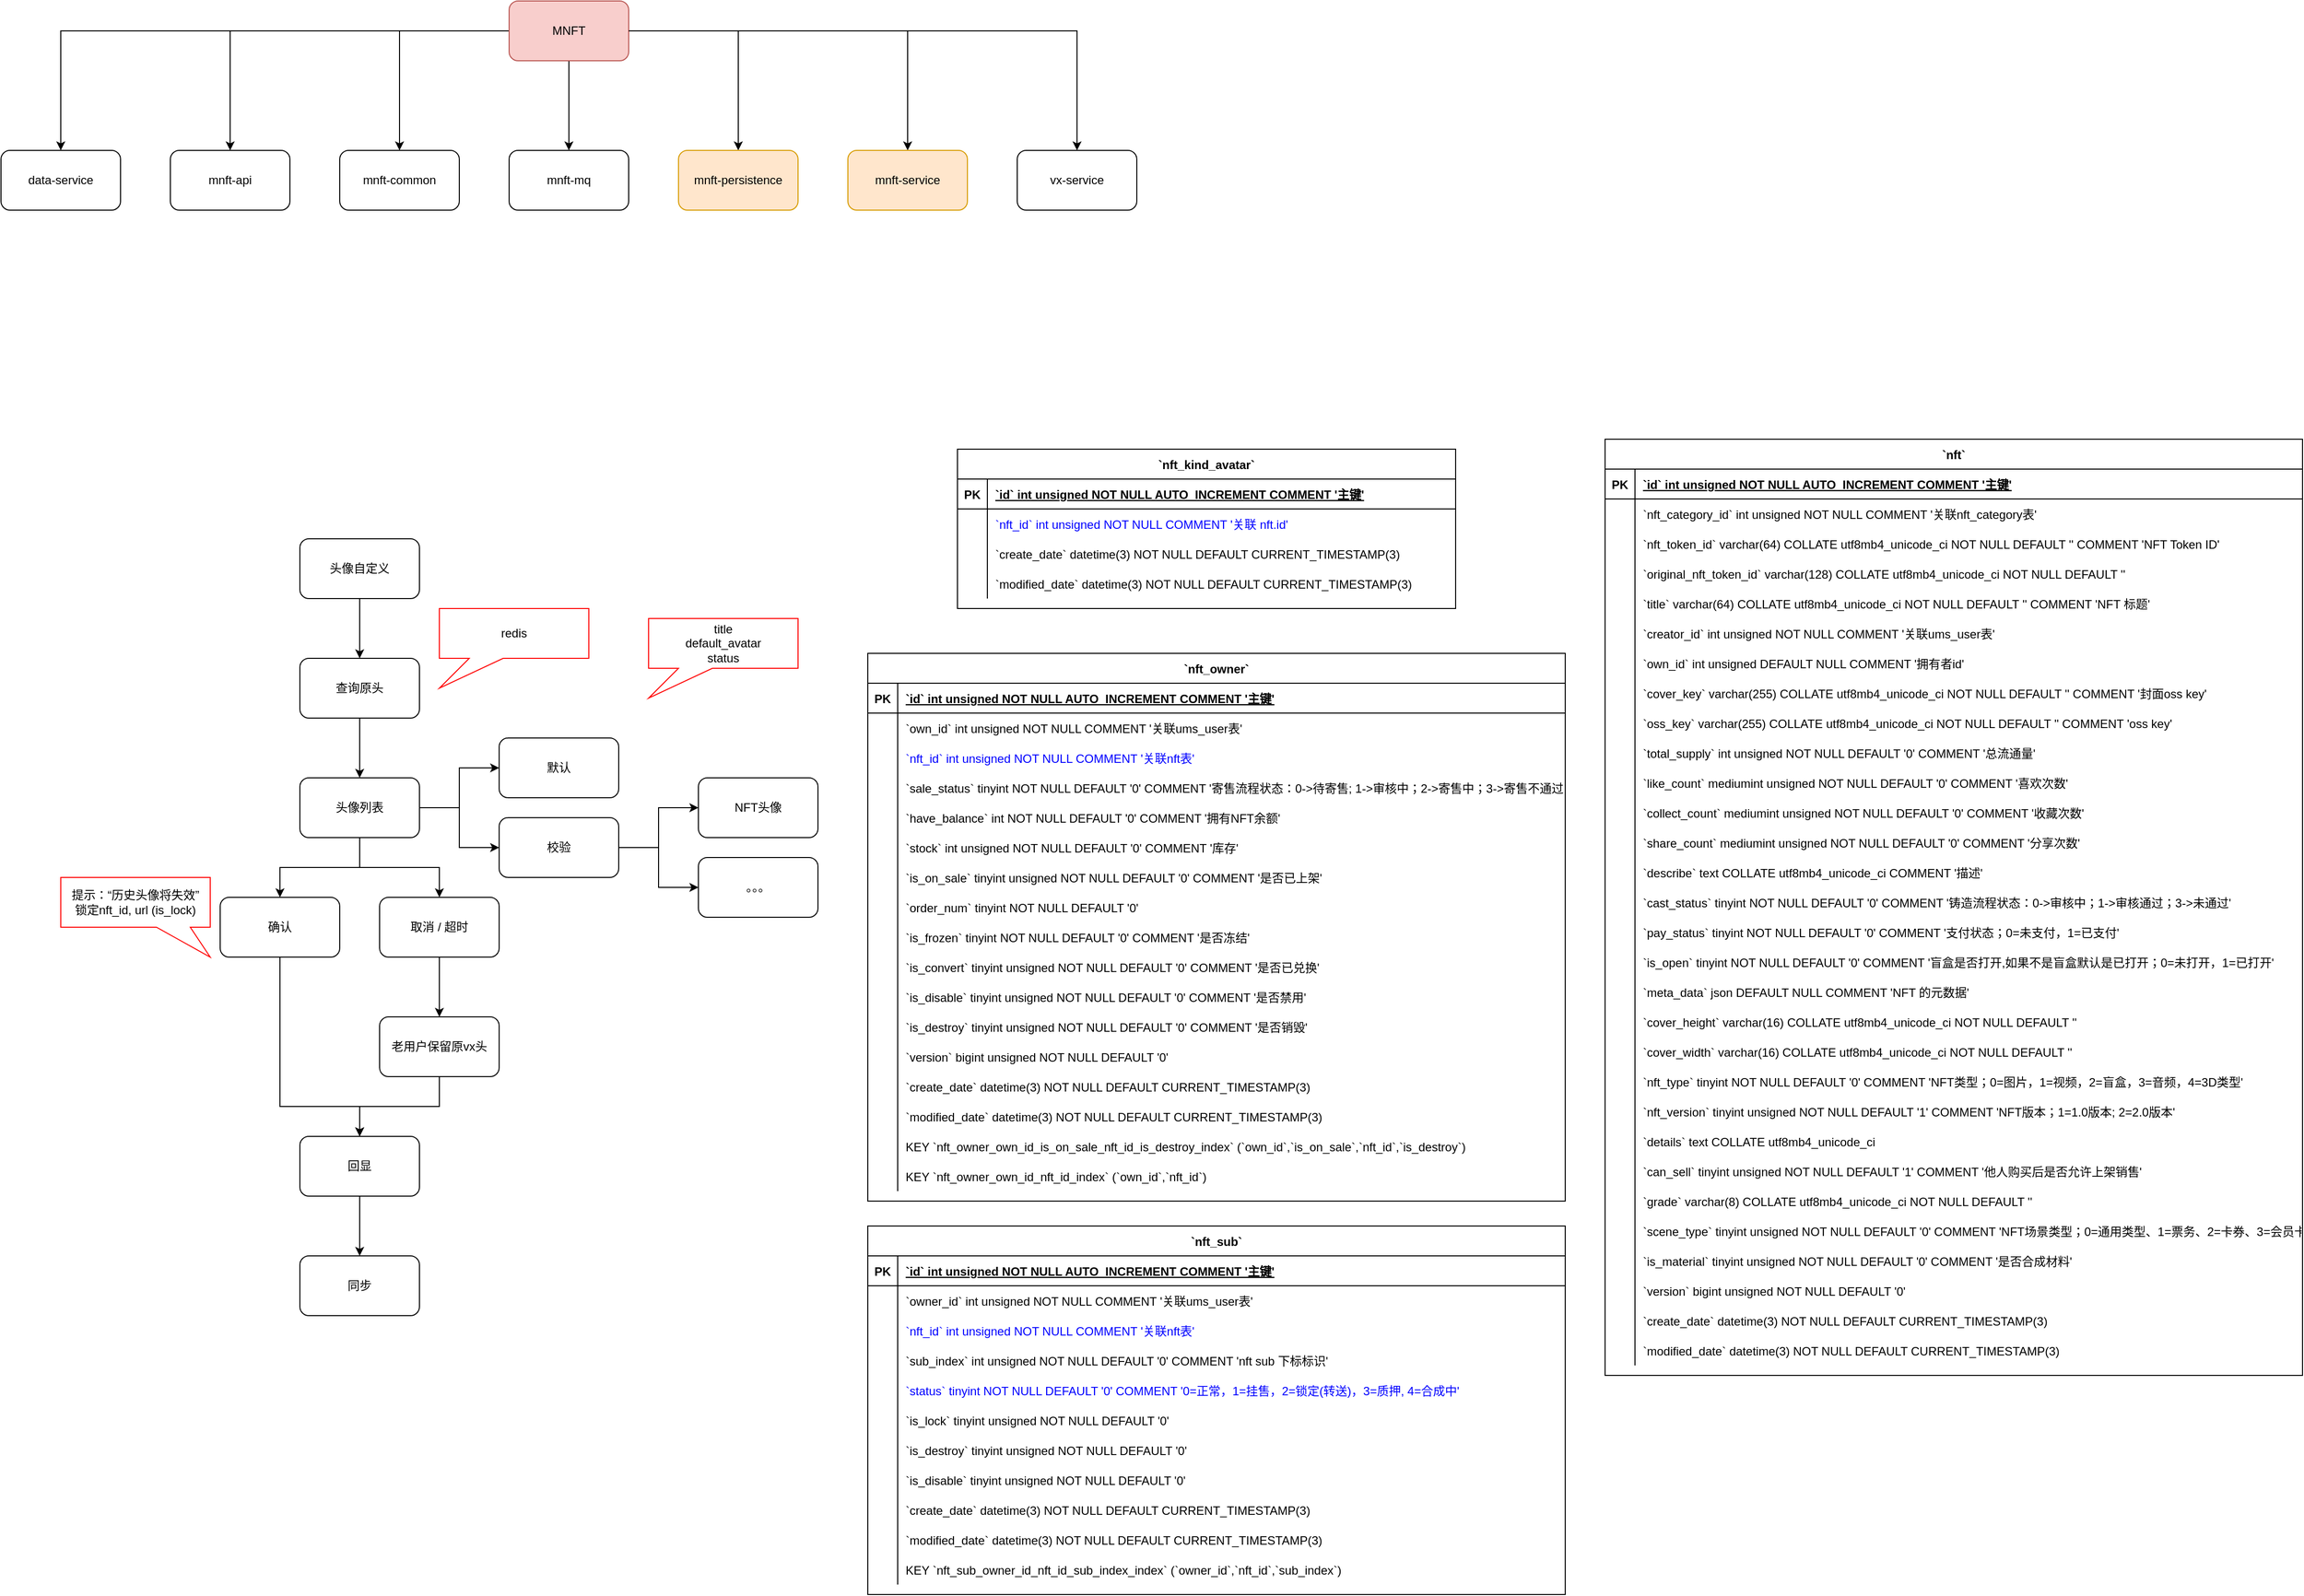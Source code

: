 <mxfile version="16.6.4" type="github">
  <diagram id="hwtpZEjUsNHa2ngVuJY2" name="第 1 页">
    <mxGraphModel dx="1076" dy="335" grid="1" gridSize="10" guides="1" tooltips="1" connect="1" arrows="1" fold="1" page="0" pageScale="1" pageWidth="827" pageHeight="1169" math="0" shadow="0">
      <root>
        <mxCell id="0" />
        <mxCell id="1" parent="0" />
        <mxCell id="agloTx-GLdffFIi8woiB-3" value="" style="edgeStyle=orthogonalEdgeStyle;rounded=0;orthogonalLoop=1;jettySize=auto;html=1;" parent="1" source="agloTx-GLdffFIi8woiB-1" target="agloTx-GLdffFIi8woiB-2" edge="1">
          <mxGeometry relative="1" as="geometry" />
        </mxCell>
        <mxCell id="agloTx-GLdffFIi8woiB-5" value="" style="edgeStyle=orthogonalEdgeStyle;rounded=0;orthogonalLoop=1;jettySize=auto;html=1;" parent="1" source="agloTx-GLdffFIi8woiB-1" target="agloTx-GLdffFIi8woiB-4" edge="1">
          <mxGeometry relative="1" as="geometry" />
        </mxCell>
        <mxCell id="agloTx-GLdffFIi8woiB-7" value="" style="edgeStyle=orthogonalEdgeStyle;rounded=0;orthogonalLoop=1;jettySize=auto;html=1;" parent="1" source="agloTx-GLdffFIi8woiB-1" target="agloTx-GLdffFIi8woiB-6" edge="1">
          <mxGeometry relative="1" as="geometry" />
        </mxCell>
        <mxCell id="agloTx-GLdffFIi8woiB-10" value="" style="edgeStyle=orthogonalEdgeStyle;rounded=0;orthogonalLoop=1;jettySize=auto;html=1;" parent="1" source="agloTx-GLdffFIi8woiB-1" target="agloTx-GLdffFIi8woiB-9" edge="1">
          <mxGeometry relative="1" as="geometry" />
        </mxCell>
        <mxCell id="agloTx-GLdffFIi8woiB-12" value="" style="edgeStyle=orthogonalEdgeStyle;rounded=0;orthogonalLoop=1;jettySize=auto;html=1;" parent="1" source="agloTx-GLdffFIi8woiB-1" target="agloTx-GLdffFIi8woiB-11" edge="1">
          <mxGeometry relative="1" as="geometry" />
        </mxCell>
        <mxCell id="agloTx-GLdffFIi8woiB-1" value="MNFT" style="rounded=1;whiteSpace=wrap;html=1;fillColor=#f8cecc;strokeColor=#b85450;" parent="1" vertex="1">
          <mxGeometry x="650" y="340" width="120" height="60" as="geometry" />
        </mxCell>
        <mxCell id="agloTx-GLdffFIi8woiB-2" value="data-service" style="rounded=1;whiteSpace=wrap;html=1;" parent="1" vertex="1">
          <mxGeometry x="140" y="490" width="120" height="60" as="geometry" />
        </mxCell>
        <mxCell id="agloTx-GLdffFIi8woiB-4" value="mnft-api" style="rounded=1;whiteSpace=wrap;html=1;" parent="1" vertex="1">
          <mxGeometry x="310" y="490" width="120" height="60" as="geometry" />
        </mxCell>
        <mxCell id="agloTx-GLdffFIi8woiB-6" value="mnft-common" style="rounded=1;whiteSpace=wrap;html=1;" parent="1" vertex="1">
          <mxGeometry x="480" y="490" width="120" height="60" as="geometry" />
        </mxCell>
        <mxCell id="agloTx-GLdffFIi8woiB-9" value="mnft-mq" style="rounded=1;whiteSpace=wrap;html=1;" parent="1" vertex="1">
          <mxGeometry x="650" y="490" width="120" height="60" as="geometry" />
        </mxCell>
        <mxCell id="agloTx-GLdffFIi8woiB-14" value="" style="edgeStyle=orthogonalEdgeStyle;rounded=0;orthogonalLoop=1;jettySize=auto;html=1;" parent="1" source="agloTx-GLdffFIi8woiB-1" target="agloTx-GLdffFIi8woiB-13" edge="1">
          <mxGeometry relative="1" as="geometry" />
        </mxCell>
        <mxCell id="agloTx-GLdffFIi8woiB-11" value="mnft-persistence" style="rounded=1;whiteSpace=wrap;html=1;fillColor=#ffe6cc;strokeColor=#d79b00;" parent="1" vertex="1">
          <mxGeometry x="820" y="490" width="120" height="60" as="geometry" />
        </mxCell>
        <mxCell id="agloTx-GLdffFIi8woiB-16" value="" style="edgeStyle=orthogonalEdgeStyle;rounded=0;orthogonalLoop=1;jettySize=auto;html=1;exitX=1;exitY=0.5;exitDx=0;exitDy=0;" parent="1" source="agloTx-GLdffFIi8woiB-1" target="agloTx-GLdffFIi8woiB-15" edge="1">
          <mxGeometry relative="1" as="geometry" />
        </mxCell>
        <mxCell id="agloTx-GLdffFIi8woiB-13" value="mnft-service" style="rounded=1;whiteSpace=wrap;html=1;fillColor=#ffe6cc;strokeColor=#d79b00;" parent="1" vertex="1">
          <mxGeometry x="990" y="490" width="120" height="60" as="geometry" />
        </mxCell>
        <mxCell id="agloTx-GLdffFIi8woiB-15" value="vx-service" style="rounded=1;whiteSpace=wrap;html=1;" parent="1" vertex="1">
          <mxGeometry x="1160" y="490" width="120" height="60" as="geometry" />
        </mxCell>
        <mxCell id="agloTx-GLdffFIi8woiB-235" value="" style="edgeStyle=orthogonalEdgeStyle;rounded=0;orthogonalLoop=1;jettySize=auto;html=1;fontColor=#0000FF;" parent="1" source="agloTx-GLdffFIi8woiB-17" target="agloTx-GLdffFIi8woiB-234" edge="1">
          <mxGeometry relative="1" as="geometry" />
        </mxCell>
        <mxCell id="agloTx-GLdffFIi8woiB-17" value="头像自定义" style="rounded=1;whiteSpace=wrap;html=1;" parent="1" vertex="1">
          <mxGeometry x="440" y="880" width="120" height="60" as="geometry" />
        </mxCell>
        <mxCell id="agloTx-GLdffFIi8woiB-25" value="" style="edgeStyle=orthogonalEdgeStyle;rounded=0;orthogonalLoop=1;jettySize=auto;html=1;" parent="1" source="agloTx-GLdffFIi8woiB-234" target="agloTx-GLdffFIi8woiB-24" edge="1">
          <mxGeometry relative="1" as="geometry" />
        </mxCell>
        <mxCell id="agloTx-GLdffFIi8woiB-18" value="校验" style="rounded=1;whiteSpace=wrap;html=1;" parent="1" vertex="1">
          <mxGeometry x="640" y="1160" width="120" height="60" as="geometry" />
        </mxCell>
        <mxCell id="agloTx-GLdffFIi8woiB-22" value="。。。" style="rounded=1;whiteSpace=wrap;html=1;" parent="1" vertex="1">
          <mxGeometry x="840" y="1200" width="120" height="60" as="geometry" />
        </mxCell>
        <mxCell id="agloTx-GLdffFIi8woiB-23" value="" style="edgeStyle=orthogonalEdgeStyle;rounded=0;orthogonalLoop=1;jettySize=auto;html=1;entryX=0;entryY=0.5;entryDx=0;entryDy=0;" parent="1" source="agloTx-GLdffFIi8woiB-18" target="agloTx-GLdffFIi8woiB-22" edge="1">
          <mxGeometry relative="1" as="geometry" />
        </mxCell>
        <mxCell id="agloTx-GLdffFIi8woiB-27" value="" style="edgeStyle=orthogonalEdgeStyle;rounded=0;orthogonalLoop=1;jettySize=auto;html=1;" parent="1" source="agloTx-GLdffFIi8woiB-24" target="agloTx-GLdffFIi8woiB-26" edge="1">
          <mxGeometry relative="1" as="geometry" />
        </mxCell>
        <mxCell id="agloTx-GLdffFIi8woiB-31" value="" style="edgeStyle=orthogonalEdgeStyle;rounded=0;orthogonalLoop=1;jettySize=auto;html=1;" parent="1" source="agloTx-GLdffFIi8woiB-24" target="agloTx-GLdffFIi8woiB-30" edge="1">
          <mxGeometry relative="1" as="geometry" />
        </mxCell>
        <mxCell id="agloTx-GLdffFIi8woiB-228" value="" style="edgeStyle=orthogonalEdgeStyle;rounded=0;orthogonalLoop=1;jettySize=auto;html=1;" parent="1" source="agloTx-GLdffFIi8woiB-18" target="agloTx-GLdffFIi8woiB-227" edge="1">
          <mxGeometry relative="1" as="geometry" />
        </mxCell>
        <mxCell id="agloTx-GLdffFIi8woiB-24" value="头像列表" style="rounded=1;whiteSpace=wrap;html=1;" parent="1" vertex="1">
          <mxGeometry x="440" y="1120" width="120" height="60" as="geometry" />
        </mxCell>
        <mxCell id="agloTx-GLdffFIi8woiB-29" value="" style="edgeStyle=orthogonalEdgeStyle;rounded=0;orthogonalLoop=1;jettySize=auto;html=1;" parent="1" source="agloTx-GLdffFIi8woiB-26" target="agloTx-GLdffFIi8woiB-28" edge="1">
          <mxGeometry relative="1" as="geometry">
            <Array as="points">
              <mxPoint x="420" y="1450" />
              <mxPoint x="500" y="1450" />
            </Array>
          </mxGeometry>
        </mxCell>
        <mxCell id="agloTx-GLdffFIi8woiB-26" value="确认" style="rounded=1;whiteSpace=wrap;html=1;" parent="1" vertex="1">
          <mxGeometry x="360" y="1240" width="120" height="60" as="geometry" />
        </mxCell>
        <mxCell id="agloTx-GLdffFIi8woiB-237" value="" style="edgeStyle=orthogonalEdgeStyle;rounded=0;orthogonalLoop=1;jettySize=auto;html=1;fontColor=#0000FF;" parent="1" source="agloTx-GLdffFIi8woiB-28" target="agloTx-GLdffFIi8woiB-236" edge="1">
          <mxGeometry relative="1" as="geometry" />
        </mxCell>
        <mxCell id="agloTx-GLdffFIi8woiB-28" value="回显" style="rounded=1;whiteSpace=wrap;html=1;" parent="1" vertex="1">
          <mxGeometry x="440" y="1480" width="120" height="60" as="geometry" />
        </mxCell>
        <mxCell id="agloTx-GLdffFIi8woiB-32" value="" style="edgeStyle=orthogonalEdgeStyle;rounded=0;orthogonalLoop=1;jettySize=auto;html=1;exitX=0.5;exitY=1;exitDx=0;exitDy=0;" parent="1" source="agloTx-GLdffFIi8woiB-239" target="agloTx-GLdffFIi8woiB-28" edge="1">
          <mxGeometry relative="1" as="geometry">
            <mxPoint x="700" y="1350" as="targetPoint" />
          </mxGeometry>
        </mxCell>
        <mxCell id="agloTx-GLdffFIi8woiB-240" value="" style="edgeStyle=orthogonalEdgeStyle;rounded=0;orthogonalLoop=1;jettySize=auto;html=1;fontColor=#0000FF;" parent="1" source="agloTx-GLdffFIi8woiB-30" target="agloTx-GLdffFIi8woiB-239" edge="1">
          <mxGeometry relative="1" as="geometry" />
        </mxCell>
        <mxCell id="agloTx-GLdffFIi8woiB-30" value="取消 / 超时" style="rounded=1;whiteSpace=wrap;html=1;" parent="1" vertex="1">
          <mxGeometry x="520" y="1240" width="120" height="60" as="geometry" />
        </mxCell>
        <mxCell id="agloTx-GLdffFIi8woiB-33" value="提示：“历史头像将失效”&lt;br&gt;锁定nft_id, url (is_lock)" style="shape=callout;whiteSpace=wrap;html=1;perimeter=calloutPerimeter;strokeColor=#FF0000;position2=1;base=34;size=30;position=0.64;" parent="1" vertex="1">
          <mxGeometry x="200" y="1220" width="150" height="80" as="geometry" />
        </mxCell>
        <mxCell id="agloTx-GLdffFIi8woiB-36" value="`nft_kind_avatar`" style="shape=table;startSize=30;container=1;collapsible=1;childLayout=tableLayout;fixedRows=1;rowLines=0;fontStyle=1;align=center;resizeLast=1;" parent="1" vertex="1">
          <mxGeometry x="1100" y="790" width="500" height="160" as="geometry" />
        </mxCell>
        <mxCell id="agloTx-GLdffFIi8woiB-37" value="" style="shape=tableRow;horizontal=0;startSize=0;swimlaneHead=0;swimlaneBody=0;fillColor=none;collapsible=0;dropTarget=0;points=[[0,0.5],[1,0.5]];portConstraint=eastwest;top=0;left=0;right=0;bottom=1;" parent="agloTx-GLdffFIi8woiB-36" vertex="1">
          <mxGeometry y="30" width="500" height="30" as="geometry" />
        </mxCell>
        <mxCell id="agloTx-GLdffFIi8woiB-38" value="PK" style="shape=partialRectangle;overflow=hidden;connectable=0;fillColor=none;top=0;left=0;bottom=0;right=0;fontStyle=1;" parent="agloTx-GLdffFIi8woiB-37" vertex="1">
          <mxGeometry width="30" height="30" as="geometry">
            <mxRectangle width="30" height="30" as="alternateBounds" />
          </mxGeometry>
        </mxCell>
        <mxCell id="agloTx-GLdffFIi8woiB-39" value="`id` int unsigned NOT NULL AUTO_INCREMENT COMMENT &#39;主键&#39;" style="shape=partialRectangle;overflow=hidden;connectable=0;fillColor=none;align=left;top=0;left=0;bottom=0;right=0;spacingLeft=6;fontStyle=5;" parent="agloTx-GLdffFIi8woiB-37" vertex="1">
          <mxGeometry x="30" width="470" height="30" as="geometry">
            <mxRectangle width="470" height="30" as="alternateBounds" />
          </mxGeometry>
        </mxCell>
        <mxCell id="agloTx-GLdffFIi8woiB-40" value="" style="shape=tableRow;horizontal=0;startSize=0;swimlaneHead=0;swimlaneBody=0;fillColor=none;collapsible=0;dropTarget=0;points=[[0,0.5],[1,0.5]];portConstraint=eastwest;top=0;left=0;right=0;bottom=0;" parent="agloTx-GLdffFIi8woiB-36" vertex="1">
          <mxGeometry y="60" width="500" height="30" as="geometry" />
        </mxCell>
        <mxCell id="agloTx-GLdffFIi8woiB-41" value="" style="shape=partialRectangle;overflow=hidden;connectable=0;fillColor=none;top=0;left=0;bottom=0;right=0;" parent="agloTx-GLdffFIi8woiB-40" vertex="1">
          <mxGeometry width="30" height="30" as="geometry">
            <mxRectangle width="30" height="30" as="alternateBounds" />
          </mxGeometry>
        </mxCell>
        <mxCell id="agloTx-GLdffFIi8woiB-42" value="`nft_id` int unsigned NOT NULL COMMENT &#39;关联 nft.id&#39;" style="shape=partialRectangle;overflow=hidden;connectable=0;fillColor=none;align=left;top=0;left=0;bottom=0;right=0;spacingLeft=6;fontColor=#0000FF;" parent="agloTx-GLdffFIi8woiB-40" vertex="1">
          <mxGeometry x="30" width="470" height="30" as="geometry">
            <mxRectangle width="470" height="30" as="alternateBounds" />
          </mxGeometry>
        </mxCell>
        <mxCell id="agloTx-GLdffFIi8woiB-43" value="" style="shape=tableRow;horizontal=0;startSize=0;swimlaneHead=0;swimlaneBody=0;fillColor=none;collapsible=0;dropTarget=0;points=[[0,0.5],[1,0.5]];portConstraint=eastwest;top=0;left=0;right=0;bottom=0;" parent="agloTx-GLdffFIi8woiB-36" vertex="1">
          <mxGeometry y="90" width="500" height="30" as="geometry" />
        </mxCell>
        <mxCell id="agloTx-GLdffFIi8woiB-44" value="" style="shape=partialRectangle;overflow=hidden;connectable=0;fillColor=none;top=0;left=0;bottom=0;right=0;" parent="agloTx-GLdffFIi8woiB-43" vertex="1">
          <mxGeometry width="30" height="30" as="geometry">
            <mxRectangle width="30" height="30" as="alternateBounds" />
          </mxGeometry>
        </mxCell>
        <mxCell id="agloTx-GLdffFIi8woiB-45" value="`create_date` datetime(3) NOT NULL DEFAULT CURRENT_TIMESTAMP(3)" style="shape=partialRectangle;overflow=hidden;connectable=0;fillColor=none;align=left;top=0;left=0;bottom=0;right=0;spacingLeft=6;" parent="agloTx-GLdffFIi8woiB-43" vertex="1">
          <mxGeometry x="30" width="470" height="30" as="geometry">
            <mxRectangle width="470" height="30" as="alternateBounds" />
          </mxGeometry>
        </mxCell>
        <mxCell id="agloTx-GLdffFIi8woiB-46" value="" style="shape=tableRow;horizontal=0;startSize=0;swimlaneHead=0;swimlaneBody=0;fillColor=none;collapsible=0;dropTarget=0;points=[[0,0.5],[1,0.5]];portConstraint=eastwest;top=0;left=0;right=0;bottom=0;" parent="agloTx-GLdffFIi8woiB-36" vertex="1">
          <mxGeometry y="120" width="500" height="30" as="geometry" />
        </mxCell>
        <mxCell id="agloTx-GLdffFIi8woiB-47" value="" style="shape=partialRectangle;overflow=hidden;connectable=0;fillColor=none;top=0;left=0;bottom=0;right=0;" parent="agloTx-GLdffFIi8woiB-46" vertex="1">
          <mxGeometry width="30" height="30" as="geometry">
            <mxRectangle width="30" height="30" as="alternateBounds" />
          </mxGeometry>
        </mxCell>
        <mxCell id="agloTx-GLdffFIi8woiB-48" value="`modified_date` datetime(3) NOT NULL DEFAULT CURRENT_TIMESTAMP(3)" style="shape=partialRectangle;overflow=hidden;connectable=0;fillColor=none;align=left;top=0;left=0;bottom=0;right=0;spacingLeft=6;" parent="agloTx-GLdffFIi8woiB-46" vertex="1">
          <mxGeometry x="30" width="470" height="30" as="geometry">
            <mxRectangle width="470" height="30" as="alternateBounds" />
          </mxGeometry>
        </mxCell>
        <mxCell id="agloTx-GLdffFIi8woiB-49" value="`nft`" style="shape=table;startSize=30;container=1;collapsible=1;childLayout=tableLayout;fixedRows=1;rowLines=0;fontStyle=1;align=center;resizeLast=1;" parent="1" vertex="1">
          <mxGeometry x="1750" y="780" width="700" height="940" as="geometry" />
        </mxCell>
        <mxCell id="agloTx-GLdffFIi8woiB-50" value="" style="shape=tableRow;horizontal=0;startSize=0;swimlaneHead=0;swimlaneBody=0;fillColor=none;collapsible=0;dropTarget=0;points=[[0,0.5],[1,0.5]];portConstraint=eastwest;top=0;left=0;right=0;bottom=1;" parent="agloTx-GLdffFIi8woiB-49" vertex="1">
          <mxGeometry y="30" width="700" height="30" as="geometry" />
        </mxCell>
        <mxCell id="agloTx-GLdffFIi8woiB-51" value="PK" style="shape=partialRectangle;overflow=hidden;connectable=0;fillColor=none;top=0;left=0;bottom=0;right=0;fontStyle=1;" parent="agloTx-GLdffFIi8woiB-50" vertex="1">
          <mxGeometry width="30" height="30" as="geometry">
            <mxRectangle width="30" height="30" as="alternateBounds" />
          </mxGeometry>
        </mxCell>
        <mxCell id="agloTx-GLdffFIi8woiB-52" value="`id` int unsigned NOT NULL AUTO_INCREMENT COMMENT &#39;主键&#39;" style="shape=partialRectangle;overflow=hidden;connectable=0;fillColor=none;align=left;top=0;left=0;bottom=0;right=0;spacingLeft=6;fontStyle=5;" parent="agloTx-GLdffFIi8woiB-50" vertex="1">
          <mxGeometry x="30" width="670" height="30" as="geometry">
            <mxRectangle width="670" height="30" as="alternateBounds" />
          </mxGeometry>
        </mxCell>
        <mxCell id="agloTx-GLdffFIi8woiB-53" value="" style="shape=tableRow;horizontal=0;startSize=0;swimlaneHead=0;swimlaneBody=0;fillColor=none;collapsible=0;dropTarget=0;points=[[0,0.5],[1,0.5]];portConstraint=eastwest;top=0;left=0;right=0;bottom=0;" parent="agloTx-GLdffFIi8woiB-49" vertex="1">
          <mxGeometry y="60" width="700" height="30" as="geometry" />
        </mxCell>
        <mxCell id="agloTx-GLdffFIi8woiB-54" value="" style="shape=partialRectangle;overflow=hidden;connectable=0;fillColor=none;top=0;left=0;bottom=0;right=0;" parent="agloTx-GLdffFIi8woiB-53" vertex="1">
          <mxGeometry width="30" height="30" as="geometry">
            <mxRectangle width="30" height="30" as="alternateBounds" />
          </mxGeometry>
        </mxCell>
        <mxCell id="agloTx-GLdffFIi8woiB-55" value="`nft_category_id` int unsigned NOT NULL COMMENT &#39;关联nft_category表&#39;" style="shape=partialRectangle;overflow=hidden;connectable=0;fillColor=none;align=left;top=0;left=0;bottom=0;right=0;spacingLeft=6;" parent="agloTx-GLdffFIi8woiB-53" vertex="1">
          <mxGeometry x="30" width="670" height="30" as="geometry">
            <mxRectangle width="670" height="30" as="alternateBounds" />
          </mxGeometry>
        </mxCell>
        <mxCell id="agloTx-GLdffFIi8woiB-56" value="" style="shape=tableRow;horizontal=0;startSize=0;swimlaneHead=0;swimlaneBody=0;fillColor=none;collapsible=0;dropTarget=0;points=[[0,0.5],[1,0.5]];portConstraint=eastwest;top=0;left=0;right=0;bottom=0;" parent="agloTx-GLdffFIi8woiB-49" vertex="1">
          <mxGeometry y="90" width="700" height="30" as="geometry" />
        </mxCell>
        <mxCell id="agloTx-GLdffFIi8woiB-57" value="" style="shape=partialRectangle;overflow=hidden;connectable=0;fillColor=none;top=0;left=0;bottom=0;right=0;" parent="agloTx-GLdffFIi8woiB-56" vertex="1">
          <mxGeometry width="30" height="30" as="geometry">
            <mxRectangle width="30" height="30" as="alternateBounds" />
          </mxGeometry>
        </mxCell>
        <mxCell id="agloTx-GLdffFIi8woiB-58" value="`nft_token_id` varchar(64) COLLATE utf8mb4_unicode_ci NOT NULL DEFAULT &#39;&#39; COMMENT &#39;NFT Token ID&#39;" style="shape=partialRectangle;overflow=hidden;connectable=0;fillColor=none;align=left;top=0;left=0;bottom=0;right=0;spacingLeft=6;" parent="agloTx-GLdffFIi8woiB-56" vertex="1">
          <mxGeometry x="30" width="670" height="30" as="geometry">
            <mxRectangle width="670" height="30" as="alternateBounds" />
          </mxGeometry>
        </mxCell>
        <mxCell id="agloTx-GLdffFIi8woiB-59" value="" style="shape=tableRow;horizontal=0;startSize=0;swimlaneHead=0;swimlaneBody=0;fillColor=none;collapsible=0;dropTarget=0;points=[[0,0.5],[1,0.5]];portConstraint=eastwest;top=0;left=0;right=0;bottom=0;" parent="agloTx-GLdffFIi8woiB-49" vertex="1">
          <mxGeometry y="120" width="700" height="30" as="geometry" />
        </mxCell>
        <mxCell id="agloTx-GLdffFIi8woiB-60" value="" style="shape=partialRectangle;overflow=hidden;connectable=0;fillColor=none;top=0;left=0;bottom=0;right=0;" parent="agloTx-GLdffFIi8woiB-59" vertex="1">
          <mxGeometry width="30" height="30" as="geometry">
            <mxRectangle width="30" height="30" as="alternateBounds" />
          </mxGeometry>
        </mxCell>
        <mxCell id="agloTx-GLdffFIi8woiB-61" value="`original_nft_token_id` varchar(128) COLLATE utf8mb4_unicode_ci NOT NULL DEFAULT &#39;&#39;" style="shape=partialRectangle;overflow=hidden;connectable=0;fillColor=none;align=left;top=0;left=0;bottom=0;right=0;spacingLeft=6;" parent="agloTx-GLdffFIi8woiB-59" vertex="1">
          <mxGeometry x="30" width="670" height="30" as="geometry">
            <mxRectangle width="670" height="30" as="alternateBounds" />
          </mxGeometry>
        </mxCell>
        <mxCell id="agloTx-GLdffFIi8woiB-62" value="" style="shape=tableRow;horizontal=0;startSize=0;swimlaneHead=0;swimlaneBody=0;fillColor=none;collapsible=0;dropTarget=0;points=[[0,0.5],[1,0.5]];portConstraint=eastwest;top=0;left=0;right=0;bottom=0;" parent="agloTx-GLdffFIi8woiB-49" vertex="1">
          <mxGeometry y="150" width="700" height="30" as="geometry" />
        </mxCell>
        <mxCell id="agloTx-GLdffFIi8woiB-63" value="" style="shape=partialRectangle;overflow=hidden;connectable=0;fillColor=none;top=0;left=0;bottom=0;right=0;" parent="agloTx-GLdffFIi8woiB-62" vertex="1">
          <mxGeometry width="30" height="30" as="geometry">
            <mxRectangle width="30" height="30" as="alternateBounds" />
          </mxGeometry>
        </mxCell>
        <mxCell id="agloTx-GLdffFIi8woiB-64" value="`title` varchar(64) COLLATE utf8mb4_unicode_ci NOT NULL DEFAULT &#39;&#39; COMMENT &#39;NFT 标题&#39;" style="shape=partialRectangle;overflow=hidden;connectable=0;fillColor=none;align=left;top=0;left=0;bottom=0;right=0;spacingLeft=6;" parent="agloTx-GLdffFIi8woiB-62" vertex="1">
          <mxGeometry x="30" width="670" height="30" as="geometry">
            <mxRectangle width="670" height="30" as="alternateBounds" />
          </mxGeometry>
        </mxCell>
        <mxCell id="agloTx-GLdffFIi8woiB-65" value="" style="shape=tableRow;horizontal=0;startSize=0;swimlaneHead=0;swimlaneBody=0;fillColor=none;collapsible=0;dropTarget=0;points=[[0,0.5],[1,0.5]];portConstraint=eastwest;top=0;left=0;right=0;bottom=0;" parent="agloTx-GLdffFIi8woiB-49" vertex="1">
          <mxGeometry y="180" width="700" height="30" as="geometry" />
        </mxCell>
        <mxCell id="agloTx-GLdffFIi8woiB-66" value="" style="shape=partialRectangle;overflow=hidden;connectable=0;fillColor=none;top=0;left=0;bottom=0;right=0;" parent="agloTx-GLdffFIi8woiB-65" vertex="1">
          <mxGeometry width="30" height="30" as="geometry">
            <mxRectangle width="30" height="30" as="alternateBounds" />
          </mxGeometry>
        </mxCell>
        <mxCell id="agloTx-GLdffFIi8woiB-67" value="`creator_id` int unsigned NOT NULL COMMENT &#39;关联ums_user表&#39;" style="shape=partialRectangle;overflow=hidden;connectable=0;fillColor=none;align=left;top=0;left=0;bottom=0;right=0;spacingLeft=6;" parent="agloTx-GLdffFIi8woiB-65" vertex="1">
          <mxGeometry x="30" width="670" height="30" as="geometry">
            <mxRectangle width="670" height="30" as="alternateBounds" />
          </mxGeometry>
        </mxCell>
        <mxCell id="agloTx-GLdffFIi8woiB-68" value="" style="shape=tableRow;horizontal=0;startSize=0;swimlaneHead=0;swimlaneBody=0;fillColor=none;collapsible=0;dropTarget=0;points=[[0,0.5],[1,0.5]];portConstraint=eastwest;top=0;left=0;right=0;bottom=0;" parent="agloTx-GLdffFIi8woiB-49" vertex="1">
          <mxGeometry y="210" width="700" height="30" as="geometry" />
        </mxCell>
        <mxCell id="agloTx-GLdffFIi8woiB-69" value="" style="shape=partialRectangle;overflow=hidden;connectable=0;fillColor=none;top=0;left=0;bottom=0;right=0;" parent="agloTx-GLdffFIi8woiB-68" vertex="1">
          <mxGeometry width="30" height="30" as="geometry">
            <mxRectangle width="30" height="30" as="alternateBounds" />
          </mxGeometry>
        </mxCell>
        <mxCell id="agloTx-GLdffFIi8woiB-70" value="`own_id` int unsigned DEFAULT NULL COMMENT &#39;拥有者id&#39;" style="shape=partialRectangle;overflow=hidden;connectable=0;fillColor=none;align=left;top=0;left=0;bottom=0;right=0;spacingLeft=6;" parent="agloTx-GLdffFIi8woiB-68" vertex="1">
          <mxGeometry x="30" width="670" height="30" as="geometry">
            <mxRectangle width="670" height="30" as="alternateBounds" />
          </mxGeometry>
        </mxCell>
        <mxCell id="agloTx-GLdffFIi8woiB-71" value="" style="shape=tableRow;horizontal=0;startSize=0;swimlaneHead=0;swimlaneBody=0;fillColor=none;collapsible=0;dropTarget=0;points=[[0,0.5],[1,0.5]];portConstraint=eastwest;top=0;left=0;right=0;bottom=0;" parent="agloTx-GLdffFIi8woiB-49" vertex="1">
          <mxGeometry y="240" width="700" height="30" as="geometry" />
        </mxCell>
        <mxCell id="agloTx-GLdffFIi8woiB-72" value="" style="shape=partialRectangle;overflow=hidden;connectable=0;fillColor=none;top=0;left=0;bottom=0;right=0;" parent="agloTx-GLdffFIi8woiB-71" vertex="1">
          <mxGeometry width="30" height="30" as="geometry">
            <mxRectangle width="30" height="30" as="alternateBounds" />
          </mxGeometry>
        </mxCell>
        <mxCell id="agloTx-GLdffFIi8woiB-73" value="`cover_key` varchar(255) COLLATE utf8mb4_unicode_ci NOT NULL DEFAULT &#39;&#39; COMMENT &#39;封面oss key&#39;" style="shape=partialRectangle;overflow=hidden;connectable=0;fillColor=none;align=left;top=0;left=0;bottom=0;right=0;spacingLeft=6;" parent="agloTx-GLdffFIi8woiB-71" vertex="1">
          <mxGeometry x="30" width="670" height="30" as="geometry">
            <mxRectangle width="670" height="30" as="alternateBounds" />
          </mxGeometry>
        </mxCell>
        <mxCell id="agloTx-GLdffFIi8woiB-74" value="" style="shape=tableRow;horizontal=0;startSize=0;swimlaneHead=0;swimlaneBody=0;fillColor=none;collapsible=0;dropTarget=0;points=[[0,0.5],[1,0.5]];portConstraint=eastwest;top=0;left=0;right=0;bottom=0;" parent="agloTx-GLdffFIi8woiB-49" vertex="1">
          <mxGeometry y="270" width="700" height="30" as="geometry" />
        </mxCell>
        <mxCell id="agloTx-GLdffFIi8woiB-75" value="" style="shape=partialRectangle;overflow=hidden;connectable=0;fillColor=none;top=0;left=0;bottom=0;right=0;" parent="agloTx-GLdffFIi8woiB-74" vertex="1">
          <mxGeometry width="30" height="30" as="geometry">
            <mxRectangle width="30" height="30" as="alternateBounds" />
          </mxGeometry>
        </mxCell>
        <mxCell id="agloTx-GLdffFIi8woiB-76" value="`oss_key` varchar(255) COLLATE utf8mb4_unicode_ci NOT NULL DEFAULT &#39;&#39; COMMENT &#39;oss key&#39;" style="shape=partialRectangle;overflow=hidden;connectable=0;fillColor=none;align=left;top=0;left=0;bottom=0;right=0;spacingLeft=6;" parent="agloTx-GLdffFIi8woiB-74" vertex="1">
          <mxGeometry x="30" width="670" height="30" as="geometry">
            <mxRectangle width="670" height="30" as="alternateBounds" />
          </mxGeometry>
        </mxCell>
        <mxCell id="agloTx-GLdffFIi8woiB-77" value="" style="shape=tableRow;horizontal=0;startSize=0;swimlaneHead=0;swimlaneBody=0;fillColor=none;collapsible=0;dropTarget=0;points=[[0,0.5],[1,0.5]];portConstraint=eastwest;top=0;left=0;right=0;bottom=0;" parent="agloTx-GLdffFIi8woiB-49" vertex="1">
          <mxGeometry y="300" width="700" height="30" as="geometry" />
        </mxCell>
        <mxCell id="agloTx-GLdffFIi8woiB-78" value="" style="shape=partialRectangle;overflow=hidden;connectable=0;fillColor=none;top=0;left=0;bottom=0;right=0;" parent="agloTx-GLdffFIi8woiB-77" vertex="1">
          <mxGeometry width="30" height="30" as="geometry">
            <mxRectangle width="30" height="30" as="alternateBounds" />
          </mxGeometry>
        </mxCell>
        <mxCell id="agloTx-GLdffFIi8woiB-79" value="`total_supply` int unsigned NOT NULL DEFAULT &#39;0&#39; COMMENT &#39;总流通量&#39;" style="shape=partialRectangle;overflow=hidden;connectable=0;fillColor=none;align=left;top=0;left=0;bottom=0;right=0;spacingLeft=6;" parent="agloTx-GLdffFIi8woiB-77" vertex="1">
          <mxGeometry x="30" width="670" height="30" as="geometry">
            <mxRectangle width="670" height="30" as="alternateBounds" />
          </mxGeometry>
        </mxCell>
        <mxCell id="agloTx-GLdffFIi8woiB-80" value="" style="shape=tableRow;horizontal=0;startSize=0;swimlaneHead=0;swimlaneBody=0;fillColor=none;collapsible=0;dropTarget=0;points=[[0,0.5],[1,0.5]];portConstraint=eastwest;top=0;left=0;right=0;bottom=0;" parent="agloTx-GLdffFIi8woiB-49" vertex="1">
          <mxGeometry y="330" width="700" height="30" as="geometry" />
        </mxCell>
        <mxCell id="agloTx-GLdffFIi8woiB-81" value="" style="shape=partialRectangle;overflow=hidden;connectable=0;fillColor=none;top=0;left=0;bottom=0;right=0;" parent="agloTx-GLdffFIi8woiB-80" vertex="1">
          <mxGeometry width="30" height="30" as="geometry">
            <mxRectangle width="30" height="30" as="alternateBounds" />
          </mxGeometry>
        </mxCell>
        <mxCell id="agloTx-GLdffFIi8woiB-82" value="`like_count` mediumint unsigned NOT NULL DEFAULT &#39;0&#39; COMMENT &#39;喜欢次数&#39;" style="shape=partialRectangle;overflow=hidden;connectable=0;fillColor=none;align=left;top=0;left=0;bottom=0;right=0;spacingLeft=6;" parent="agloTx-GLdffFIi8woiB-80" vertex="1">
          <mxGeometry x="30" width="670" height="30" as="geometry">
            <mxRectangle width="670" height="30" as="alternateBounds" />
          </mxGeometry>
        </mxCell>
        <mxCell id="agloTx-GLdffFIi8woiB-83" value="" style="shape=tableRow;horizontal=0;startSize=0;swimlaneHead=0;swimlaneBody=0;fillColor=none;collapsible=0;dropTarget=0;points=[[0,0.5],[1,0.5]];portConstraint=eastwest;top=0;left=0;right=0;bottom=0;" parent="agloTx-GLdffFIi8woiB-49" vertex="1">
          <mxGeometry y="360" width="700" height="30" as="geometry" />
        </mxCell>
        <mxCell id="agloTx-GLdffFIi8woiB-84" value="" style="shape=partialRectangle;overflow=hidden;connectable=0;fillColor=none;top=0;left=0;bottom=0;right=0;" parent="agloTx-GLdffFIi8woiB-83" vertex="1">
          <mxGeometry width="30" height="30" as="geometry">
            <mxRectangle width="30" height="30" as="alternateBounds" />
          </mxGeometry>
        </mxCell>
        <mxCell id="agloTx-GLdffFIi8woiB-85" value="`collect_count` mediumint unsigned NOT NULL DEFAULT &#39;0&#39; COMMENT &#39;收藏次数&#39;" style="shape=partialRectangle;overflow=hidden;connectable=0;fillColor=none;align=left;top=0;left=0;bottom=0;right=0;spacingLeft=6;" parent="agloTx-GLdffFIi8woiB-83" vertex="1">
          <mxGeometry x="30" width="670" height="30" as="geometry">
            <mxRectangle width="670" height="30" as="alternateBounds" />
          </mxGeometry>
        </mxCell>
        <mxCell id="agloTx-GLdffFIi8woiB-86" value="" style="shape=tableRow;horizontal=0;startSize=0;swimlaneHead=0;swimlaneBody=0;fillColor=none;collapsible=0;dropTarget=0;points=[[0,0.5],[1,0.5]];portConstraint=eastwest;top=0;left=0;right=0;bottom=0;" parent="agloTx-GLdffFIi8woiB-49" vertex="1">
          <mxGeometry y="390" width="700" height="30" as="geometry" />
        </mxCell>
        <mxCell id="agloTx-GLdffFIi8woiB-87" value="" style="shape=partialRectangle;overflow=hidden;connectable=0;fillColor=none;top=0;left=0;bottom=0;right=0;" parent="agloTx-GLdffFIi8woiB-86" vertex="1">
          <mxGeometry width="30" height="30" as="geometry">
            <mxRectangle width="30" height="30" as="alternateBounds" />
          </mxGeometry>
        </mxCell>
        <mxCell id="agloTx-GLdffFIi8woiB-88" value="`share_count` mediumint unsigned NOT NULL DEFAULT &#39;0&#39; COMMENT &#39;分享次数&#39;" style="shape=partialRectangle;overflow=hidden;connectable=0;fillColor=none;align=left;top=0;left=0;bottom=0;right=0;spacingLeft=6;" parent="agloTx-GLdffFIi8woiB-86" vertex="1">
          <mxGeometry x="30" width="670" height="30" as="geometry">
            <mxRectangle width="670" height="30" as="alternateBounds" />
          </mxGeometry>
        </mxCell>
        <mxCell id="agloTx-GLdffFIi8woiB-89" value="" style="shape=tableRow;horizontal=0;startSize=0;swimlaneHead=0;swimlaneBody=0;fillColor=none;collapsible=0;dropTarget=0;points=[[0,0.5],[1,0.5]];portConstraint=eastwest;top=0;left=0;right=0;bottom=0;" parent="agloTx-GLdffFIi8woiB-49" vertex="1">
          <mxGeometry y="420" width="700" height="30" as="geometry" />
        </mxCell>
        <mxCell id="agloTx-GLdffFIi8woiB-90" value="" style="shape=partialRectangle;overflow=hidden;connectable=0;fillColor=none;top=0;left=0;bottom=0;right=0;" parent="agloTx-GLdffFIi8woiB-89" vertex="1">
          <mxGeometry width="30" height="30" as="geometry">
            <mxRectangle width="30" height="30" as="alternateBounds" />
          </mxGeometry>
        </mxCell>
        <mxCell id="agloTx-GLdffFIi8woiB-91" value="`describe` text COLLATE utf8mb4_unicode_ci COMMENT &#39;描述&#39;" style="shape=partialRectangle;overflow=hidden;connectable=0;fillColor=none;align=left;top=0;left=0;bottom=0;right=0;spacingLeft=6;" parent="agloTx-GLdffFIi8woiB-89" vertex="1">
          <mxGeometry x="30" width="670" height="30" as="geometry">
            <mxRectangle width="670" height="30" as="alternateBounds" />
          </mxGeometry>
        </mxCell>
        <mxCell id="agloTx-GLdffFIi8woiB-92" value="" style="shape=tableRow;horizontal=0;startSize=0;swimlaneHead=0;swimlaneBody=0;fillColor=none;collapsible=0;dropTarget=0;points=[[0,0.5],[1,0.5]];portConstraint=eastwest;top=0;left=0;right=0;bottom=0;" parent="agloTx-GLdffFIi8woiB-49" vertex="1">
          <mxGeometry y="450" width="700" height="30" as="geometry" />
        </mxCell>
        <mxCell id="agloTx-GLdffFIi8woiB-93" value="" style="shape=partialRectangle;overflow=hidden;connectable=0;fillColor=none;top=0;left=0;bottom=0;right=0;" parent="agloTx-GLdffFIi8woiB-92" vertex="1">
          <mxGeometry width="30" height="30" as="geometry">
            <mxRectangle width="30" height="30" as="alternateBounds" />
          </mxGeometry>
        </mxCell>
        <mxCell id="agloTx-GLdffFIi8woiB-94" value="`cast_status` tinyint NOT NULL DEFAULT &#39;0&#39; COMMENT &#39;铸造流程状态：0-&gt;审核中；1-&gt;审核通过；3-&gt;未通过&#39;" style="shape=partialRectangle;overflow=hidden;connectable=0;fillColor=none;align=left;top=0;left=0;bottom=0;right=0;spacingLeft=6;" parent="agloTx-GLdffFIi8woiB-92" vertex="1">
          <mxGeometry x="30" width="670" height="30" as="geometry">
            <mxRectangle width="670" height="30" as="alternateBounds" />
          </mxGeometry>
        </mxCell>
        <mxCell id="agloTx-GLdffFIi8woiB-95" value="" style="shape=tableRow;horizontal=0;startSize=0;swimlaneHead=0;swimlaneBody=0;fillColor=none;collapsible=0;dropTarget=0;points=[[0,0.5],[1,0.5]];portConstraint=eastwest;top=0;left=0;right=0;bottom=0;" parent="agloTx-GLdffFIi8woiB-49" vertex="1">
          <mxGeometry y="480" width="700" height="30" as="geometry" />
        </mxCell>
        <mxCell id="agloTx-GLdffFIi8woiB-96" value="" style="shape=partialRectangle;overflow=hidden;connectable=0;fillColor=none;top=0;left=0;bottom=0;right=0;" parent="agloTx-GLdffFIi8woiB-95" vertex="1">
          <mxGeometry width="30" height="30" as="geometry">
            <mxRectangle width="30" height="30" as="alternateBounds" />
          </mxGeometry>
        </mxCell>
        <mxCell id="agloTx-GLdffFIi8woiB-97" value="`pay_status` tinyint NOT NULL DEFAULT &#39;0&#39; COMMENT &#39;支付状态；0=未支付，1=已支付&#39;" style="shape=partialRectangle;overflow=hidden;connectable=0;fillColor=none;align=left;top=0;left=0;bottom=0;right=0;spacingLeft=6;" parent="agloTx-GLdffFIi8woiB-95" vertex="1">
          <mxGeometry x="30" width="670" height="30" as="geometry">
            <mxRectangle width="670" height="30" as="alternateBounds" />
          </mxGeometry>
        </mxCell>
        <mxCell id="agloTx-GLdffFIi8woiB-98" value="" style="shape=tableRow;horizontal=0;startSize=0;swimlaneHead=0;swimlaneBody=0;fillColor=none;collapsible=0;dropTarget=0;points=[[0,0.5],[1,0.5]];portConstraint=eastwest;top=0;left=0;right=0;bottom=0;" parent="agloTx-GLdffFIi8woiB-49" vertex="1">
          <mxGeometry y="510" width="700" height="30" as="geometry" />
        </mxCell>
        <mxCell id="agloTx-GLdffFIi8woiB-99" value="" style="shape=partialRectangle;overflow=hidden;connectable=0;fillColor=none;top=0;left=0;bottom=0;right=0;" parent="agloTx-GLdffFIi8woiB-98" vertex="1">
          <mxGeometry width="30" height="30" as="geometry">
            <mxRectangle width="30" height="30" as="alternateBounds" />
          </mxGeometry>
        </mxCell>
        <mxCell id="agloTx-GLdffFIi8woiB-100" value="`is_open` tinyint NOT NULL DEFAULT &#39;0&#39; COMMENT &#39;盲盒是否打开,如果不是盲盒默认是已打开；0=未打开，1=已打开&#39;" style="shape=partialRectangle;overflow=hidden;connectable=0;fillColor=none;align=left;top=0;left=0;bottom=0;right=0;spacingLeft=6;" parent="agloTx-GLdffFIi8woiB-98" vertex="1">
          <mxGeometry x="30" width="670" height="30" as="geometry">
            <mxRectangle width="670" height="30" as="alternateBounds" />
          </mxGeometry>
        </mxCell>
        <mxCell id="agloTx-GLdffFIi8woiB-101" value="" style="shape=tableRow;horizontal=0;startSize=0;swimlaneHead=0;swimlaneBody=0;fillColor=none;collapsible=0;dropTarget=0;points=[[0,0.5],[1,0.5]];portConstraint=eastwest;top=0;left=0;right=0;bottom=0;" parent="agloTx-GLdffFIi8woiB-49" vertex="1">
          <mxGeometry y="540" width="700" height="30" as="geometry" />
        </mxCell>
        <mxCell id="agloTx-GLdffFIi8woiB-102" value="" style="shape=partialRectangle;overflow=hidden;connectable=0;fillColor=none;top=0;left=0;bottom=0;right=0;" parent="agloTx-GLdffFIi8woiB-101" vertex="1">
          <mxGeometry width="30" height="30" as="geometry">
            <mxRectangle width="30" height="30" as="alternateBounds" />
          </mxGeometry>
        </mxCell>
        <mxCell id="agloTx-GLdffFIi8woiB-103" value="`meta_data` json DEFAULT NULL COMMENT &#39;NFT 的元数据&#39;" style="shape=partialRectangle;overflow=hidden;connectable=0;fillColor=none;align=left;top=0;left=0;bottom=0;right=0;spacingLeft=6;" parent="agloTx-GLdffFIi8woiB-101" vertex="1">
          <mxGeometry x="30" width="670" height="30" as="geometry">
            <mxRectangle width="670" height="30" as="alternateBounds" />
          </mxGeometry>
        </mxCell>
        <mxCell id="agloTx-GLdffFIi8woiB-104" value="" style="shape=tableRow;horizontal=0;startSize=0;swimlaneHead=0;swimlaneBody=0;fillColor=none;collapsible=0;dropTarget=0;points=[[0,0.5],[1,0.5]];portConstraint=eastwest;top=0;left=0;right=0;bottom=0;" parent="agloTx-GLdffFIi8woiB-49" vertex="1">
          <mxGeometry y="570" width="700" height="30" as="geometry" />
        </mxCell>
        <mxCell id="agloTx-GLdffFIi8woiB-105" value="" style="shape=partialRectangle;overflow=hidden;connectable=0;fillColor=none;top=0;left=0;bottom=0;right=0;" parent="agloTx-GLdffFIi8woiB-104" vertex="1">
          <mxGeometry width="30" height="30" as="geometry">
            <mxRectangle width="30" height="30" as="alternateBounds" />
          </mxGeometry>
        </mxCell>
        <mxCell id="agloTx-GLdffFIi8woiB-106" value="`cover_height` varchar(16) COLLATE utf8mb4_unicode_ci NOT NULL DEFAULT &#39;&#39;" style="shape=partialRectangle;overflow=hidden;connectable=0;fillColor=none;align=left;top=0;left=0;bottom=0;right=0;spacingLeft=6;" parent="agloTx-GLdffFIi8woiB-104" vertex="1">
          <mxGeometry x="30" width="670" height="30" as="geometry">
            <mxRectangle width="670" height="30" as="alternateBounds" />
          </mxGeometry>
        </mxCell>
        <mxCell id="agloTx-GLdffFIi8woiB-107" value="" style="shape=tableRow;horizontal=0;startSize=0;swimlaneHead=0;swimlaneBody=0;fillColor=none;collapsible=0;dropTarget=0;points=[[0,0.5],[1,0.5]];portConstraint=eastwest;top=0;left=0;right=0;bottom=0;" parent="agloTx-GLdffFIi8woiB-49" vertex="1">
          <mxGeometry y="600" width="700" height="30" as="geometry" />
        </mxCell>
        <mxCell id="agloTx-GLdffFIi8woiB-108" value="" style="shape=partialRectangle;overflow=hidden;connectable=0;fillColor=none;top=0;left=0;bottom=0;right=0;" parent="agloTx-GLdffFIi8woiB-107" vertex="1">
          <mxGeometry width="30" height="30" as="geometry">
            <mxRectangle width="30" height="30" as="alternateBounds" />
          </mxGeometry>
        </mxCell>
        <mxCell id="agloTx-GLdffFIi8woiB-109" value="`cover_width` varchar(16) COLLATE utf8mb4_unicode_ci NOT NULL DEFAULT &#39;&#39;" style="shape=partialRectangle;overflow=hidden;connectable=0;fillColor=none;align=left;top=0;left=0;bottom=0;right=0;spacingLeft=6;" parent="agloTx-GLdffFIi8woiB-107" vertex="1">
          <mxGeometry x="30" width="670" height="30" as="geometry">
            <mxRectangle width="670" height="30" as="alternateBounds" />
          </mxGeometry>
        </mxCell>
        <mxCell id="agloTx-GLdffFIi8woiB-110" value="" style="shape=tableRow;horizontal=0;startSize=0;swimlaneHead=0;swimlaneBody=0;fillColor=none;collapsible=0;dropTarget=0;points=[[0,0.5],[1,0.5]];portConstraint=eastwest;top=0;left=0;right=0;bottom=0;" parent="agloTx-GLdffFIi8woiB-49" vertex="1">
          <mxGeometry y="630" width="700" height="30" as="geometry" />
        </mxCell>
        <mxCell id="agloTx-GLdffFIi8woiB-111" value="" style="shape=partialRectangle;overflow=hidden;connectable=0;fillColor=none;top=0;left=0;bottom=0;right=0;" parent="agloTx-GLdffFIi8woiB-110" vertex="1">
          <mxGeometry width="30" height="30" as="geometry">
            <mxRectangle width="30" height="30" as="alternateBounds" />
          </mxGeometry>
        </mxCell>
        <mxCell id="agloTx-GLdffFIi8woiB-112" value="`nft_type` tinyint NOT NULL DEFAULT &#39;0&#39; COMMENT &#39;NFT类型；0=图片，1=视频，2=盲盒，3=音频，4=3D类型&#39;" style="shape=partialRectangle;overflow=hidden;connectable=0;fillColor=none;align=left;top=0;left=0;bottom=0;right=0;spacingLeft=6;" parent="agloTx-GLdffFIi8woiB-110" vertex="1">
          <mxGeometry x="30" width="670" height="30" as="geometry">
            <mxRectangle width="670" height="30" as="alternateBounds" />
          </mxGeometry>
        </mxCell>
        <mxCell id="agloTx-GLdffFIi8woiB-113" value="" style="shape=tableRow;horizontal=0;startSize=0;swimlaneHead=0;swimlaneBody=0;fillColor=none;collapsible=0;dropTarget=0;points=[[0,0.5],[1,0.5]];portConstraint=eastwest;top=0;left=0;right=0;bottom=0;" parent="agloTx-GLdffFIi8woiB-49" vertex="1">
          <mxGeometry y="660" width="700" height="30" as="geometry" />
        </mxCell>
        <mxCell id="agloTx-GLdffFIi8woiB-114" value="" style="shape=partialRectangle;overflow=hidden;connectable=0;fillColor=none;top=0;left=0;bottom=0;right=0;" parent="agloTx-GLdffFIi8woiB-113" vertex="1">
          <mxGeometry width="30" height="30" as="geometry">
            <mxRectangle width="30" height="30" as="alternateBounds" />
          </mxGeometry>
        </mxCell>
        <mxCell id="agloTx-GLdffFIi8woiB-115" value="`nft_version` tinyint unsigned NOT NULL DEFAULT &#39;1&#39; COMMENT &#39;NFT版本；1=1.0版本; 2=2.0版本&#39;" style="shape=partialRectangle;overflow=hidden;connectable=0;fillColor=none;align=left;top=0;left=0;bottom=0;right=0;spacingLeft=6;" parent="agloTx-GLdffFIi8woiB-113" vertex="1">
          <mxGeometry x="30" width="670" height="30" as="geometry">
            <mxRectangle width="670" height="30" as="alternateBounds" />
          </mxGeometry>
        </mxCell>
        <mxCell id="agloTx-GLdffFIi8woiB-116" value="" style="shape=tableRow;horizontal=0;startSize=0;swimlaneHead=0;swimlaneBody=0;fillColor=none;collapsible=0;dropTarget=0;points=[[0,0.5],[1,0.5]];portConstraint=eastwest;top=0;left=0;right=0;bottom=0;" parent="agloTx-GLdffFIi8woiB-49" vertex="1">
          <mxGeometry y="690" width="700" height="30" as="geometry" />
        </mxCell>
        <mxCell id="agloTx-GLdffFIi8woiB-117" value="" style="shape=partialRectangle;overflow=hidden;connectable=0;fillColor=none;top=0;left=0;bottom=0;right=0;" parent="agloTx-GLdffFIi8woiB-116" vertex="1">
          <mxGeometry width="30" height="30" as="geometry">
            <mxRectangle width="30" height="30" as="alternateBounds" />
          </mxGeometry>
        </mxCell>
        <mxCell id="agloTx-GLdffFIi8woiB-118" value="`details` text COLLATE utf8mb4_unicode_ci" style="shape=partialRectangle;overflow=hidden;connectable=0;fillColor=none;align=left;top=0;left=0;bottom=0;right=0;spacingLeft=6;" parent="agloTx-GLdffFIi8woiB-116" vertex="1">
          <mxGeometry x="30" width="670" height="30" as="geometry">
            <mxRectangle width="670" height="30" as="alternateBounds" />
          </mxGeometry>
        </mxCell>
        <mxCell id="agloTx-GLdffFIi8woiB-119" value="" style="shape=tableRow;horizontal=0;startSize=0;swimlaneHead=0;swimlaneBody=0;fillColor=none;collapsible=0;dropTarget=0;points=[[0,0.5],[1,0.5]];portConstraint=eastwest;top=0;left=0;right=0;bottom=0;" parent="agloTx-GLdffFIi8woiB-49" vertex="1">
          <mxGeometry y="720" width="700" height="30" as="geometry" />
        </mxCell>
        <mxCell id="agloTx-GLdffFIi8woiB-120" value="" style="shape=partialRectangle;overflow=hidden;connectable=0;fillColor=none;top=0;left=0;bottom=0;right=0;" parent="agloTx-GLdffFIi8woiB-119" vertex="1">
          <mxGeometry width="30" height="30" as="geometry">
            <mxRectangle width="30" height="30" as="alternateBounds" />
          </mxGeometry>
        </mxCell>
        <mxCell id="agloTx-GLdffFIi8woiB-121" value="`can_sell` tinyint unsigned NOT NULL DEFAULT &#39;1&#39; COMMENT &#39;他人购买后是否允许上架销售&#39;" style="shape=partialRectangle;overflow=hidden;connectable=0;fillColor=none;align=left;top=0;left=0;bottom=0;right=0;spacingLeft=6;" parent="agloTx-GLdffFIi8woiB-119" vertex="1">
          <mxGeometry x="30" width="670" height="30" as="geometry">
            <mxRectangle width="670" height="30" as="alternateBounds" />
          </mxGeometry>
        </mxCell>
        <mxCell id="agloTx-GLdffFIi8woiB-122" value="" style="shape=tableRow;horizontal=0;startSize=0;swimlaneHead=0;swimlaneBody=0;fillColor=none;collapsible=0;dropTarget=0;points=[[0,0.5],[1,0.5]];portConstraint=eastwest;top=0;left=0;right=0;bottom=0;" parent="agloTx-GLdffFIi8woiB-49" vertex="1">
          <mxGeometry y="750" width="700" height="30" as="geometry" />
        </mxCell>
        <mxCell id="agloTx-GLdffFIi8woiB-123" value="" style="shape=partialRectangle;overflow=hidden;connectable=0;fillColor=none;top=0;left=0;bottom=0;right=0;" parent="agloTx-GLdffFIi8woiB-122" vertex="1">
          <mxGeometry width="30" height="30" as="geometry">
            <mxRectangle width="30" height="30" as="alternateBounds" />
          </mxGeometry>
        </mxCell>
        <mxCell id="agloTx-GLdffFIi8woiB-124" value="`grade` varchar(8) COLLATE utf8mb4_unicode_ci NOT NULL DEFAULT &#39;&#39;" style="shape=partialRectangle;overflow=hidden;connectable=0;fillColor=none;align=left;top=0;left=0;bottom=0;right=0;spacingLeft=6;" parent="agloTx-GLdffFIi8woiB-122" vertex="1">
          <mxGeometry x="30" width="670" height="30" as="geometry">
            <mxRectangle width="670" height="30" as="alternateBounds" />
          </mxGeometry>
        </mxCell>
        <mxCell id="agloTx-GLdffFIi8woiB-125" value="" style="shape=tableRow;horizontal=0;startSize=0;swimlaneHead=0;swimlaneBody=0;fillColor=none;collapsible=0;dropTarget=0;points=[[0,0.5],[1,0.5]];portConstraint=eastwest;top=0;left=0;right=0;bottom=0;" parent="agloTx-GLdffFIi8woiB-49" vertex="1">
          <mxGeometry y="780" width="700" height="30" as="geometry" />
        </mxCell>
        <mxCell id="agloTx-GLdffFIi8woiB-126" value="" style="shape=partialRectangle;overflow=hidden;connectable=0;fillColor=none;top=0;left=0;bottom=0;right=0;" parent="agloTx-GLdffFIi8woiB-125" vertex="1">
          <mxGeometry width="30" height="30" as="geometry">
            <mxRectangle width="30" height="30" as="alternateBounds" />
          </mxGeometry>
        </mxCell>
        <mxCell id="agloTx-GLdffFIi8woiB-127" value="`scene_type` tinyint unsigned NOT NULL DEFAULT &#39;0&#39; COMMENT &#39;NFT场景类型；0=通用类型、1=票务、2=卡券、3=会员卡&#39;" style="shape=partialRectangle;overflow=hidden;connectable=0;fillColor=none;align=left;top=0;left=0;bottom=0;right=0;spacingLeft=6;" parent="agloTx-GLdffFIi8woiB-125" vertex="1">
          <mxGeometry x="30" width="670" height="30" as="geometry">
            <mxRectangle width="670" height="30" as="alternateBounds" />
          </mxGeometry>
        </mxCell>
        <mxCell id="agloTx-GLdffFIi8woiB-128" value="" style="shape=tableRow;horizontal=0;startSize=0;swimlaneHead=0;swimlaneBody=0;fillColor=none;collapsible=0;dropTarget=0;points=[[0,0.5],[1,0.5]];portConstraint=eastwest;top=0;left=0;right=0;bottom=0;" parent="agloTx-GLdffFIi8woiB-49" vertex="1">
          <mxGeometry y="810" width="700" height="30" as="geometry" />
        </mxCell>
        <mxCell id="agloTx-GLdffFIi8woiB-129" value="" style="shape=partialRectangle;overflow=hidden;connectable=0;fillColor=none;top=0;left=0;bottom=0;right=0;" parent="agloTx-GLdffFIi8woiB-128" vertex="1">
          <mxGeometry width="30" height="30" as="geometry">
            <mxRectangle width="30" height="30" as="alternateBounds" />
          </mxGeometry>
        </mxCell>
        <mxCell id="agloTx-GLdffFIi8woiB-130" value="`is_material` tinyint unsigned NOT NULL DEFAULT &#39;0&#39; COMMENT &#39;是否合成材料&#39;" style="shape=partialRectangle;overflow=hidden;connectable=0;fillColor=none;align=left;top=0;left=0;bottom=0;right=0;spacingLeft=6;" parent="agloTx-GLdffFIi8woiB-128" vertex="1">
          <mxGeometry x="30" width="670" height="30" as="geometry">
            <mxRectangle width="670" height="30" as="alternateBounds" />
          </mxGeometry>
        </mxCell>
        <mxCell id="agloTx-GLdffFIi8woiB-131" value="" style="shape=tableRow;horizontal=0;startSize=0;swimlaneHead=0;swimlaneBody=0;fillColor=none;collapsible=0;dropTarget=0;points=[[0,0.5],[1,0.5]];portConstraint=eastwest;top=0;left=0;right=0;bottom=0;" parent="agloTx-GLdffFIi8woiB-49" vertex="1">
          <mxGeometry y="840" width="700" height="30" as="geometry" />
        </mxCell>
        <mxCell id="agloTx-GLdffFIi8woiB-132" value="" style="shape=partialRectangle;overflow=hidden;connectable=0;fillColor=none;top=0;left=0;bottom=0;right=0;" parent="agloTx-GLdffFIi8woiB-131" vertex="1">
          <mxGeometry width="30" height="30" as="geometry">
            <mxRectangle width="30" height="30" as="alternateBounds" />
          </mxGeometry>
        </mxCell>
        <mxCell id="agloTx-GLdffFIi8woiB-133" value="`version` bigint unsigned NOT NULL DEFAULT &#39;0&#39;" style="shape=partialRectangle;overflow=hidden;connectable=0;fillColor=none;align=left;top=0;left=0;bottom=0;right=0;spacingLeft=6;" parent="agloTx-GLdffFIi8woiB-131" vertex="1">
          <mxGeometry x="30" width="670" height="30" as="geometry">
            <mxRectangle width="670" height="30" as="alternateBounds" />
          </mxGeometry>
        </mxCell>
        <mxCell id="agloTx-GLdffFIi8woiB-134" value="" style="shape=tableRow;horizontal=0;startSize=0;swimlaneHead=0;swimlaneBody=0;fillColor=none;collapsible=0;dropTarget=0;points=[[0,0.5],[1,0.5]];portConstraint=eastwest;top=0;left=0;right=0;bottom=0;" parent="agloTx-GLdffFIi8woiB-49" vertex="1">
          <mxGeometry y="870" width="700" height="30" as="geometry" />
        </mxCell>
        <mxCell id="agloTx-GLdffFIi8woiB-135" value="" style="shape=partialRectangle;overflow=hidden;connectable=0;fillColor=none;top=0;left=0;bottom=0;right=0;" parent="agloTx-GLdffFIi8woiB-134" vertex="1">
          <mxGeometry width="30" height="30" as="geometry">
            <mxRectangle width="30" height="30" as="alternateBounds" />
          </mxGeometry>
        </mxCell>
        <mxCell id="agloTx-GLdffFIi8woiB-136" value="`create_date` datetime(3) NOT NULL DEFAULT CURRENT_TIMESTAMP(3)" style="shape=partialRectangle;overflow=hidden;connectable=0;fillColor=none;align=left;top=0;left=0;bottom=0;right=0;spacingLeft=6;" parent="agloTx-GLdffFIi8woiB-134" vertex="1">
          <mxGeometry x="30" width="670" height="30" as="geometry">
            <mxRectangle width="670" height="30" as="alternateBounds" />
          </mxGeometry>
        </mxCell>
        <mxCell id="agloTx-GLdffFIi8woiB-137" value="" style="shape=tableRow;horizontal=0;startSize=0;swimlaneHead=0;swimlaneBody=0;fillColor=none;collapsible=0;dropTarget=0;points=[[0,0.5],[1,0.5]];portConstraint=eastwest;top=0;left=0;right=0;bottom=0;" parent="agloTx-GLdffFIi8woiB-49" vertex="1">
          <mxGeometry y="900" width="700" height="30" as="geometry" />
        </mxCell>
        <mxCell id="agloTx-GLdffFIi8woiB-138" value="" style="shape=partialRectangle;overflow=hidden;connectable=0;fillColor=none;top=0;left=0;bottom=0;right=0;" parent="agloTx-GLdffFIi8woiB-137" vertex="1">
          <mxGeometry width="30" height="30" as="geometry">
            <mxRectangle width="30" height="30" as="alternateBounds" />
          </mxGeometry>
        </mxCell>
        <mxCell id="agloTx-GLdffFIi8woiB-139" value="`modified_date` datetime(3) NOT NULL DEFAULT CURRENT_TIMESTAMP(3)" style="shape=partialRectangle;overflow=hidden;connectable=0;fillColor=none;align=left;top=0;left=0;bottom=0;right=0;spacingLeft=6;" parent="agloTx-GLdffFIi8woiB-137" vertex="1">
          <mxGeometry x="30" width="670" height="30" as="geometry">
            <mxRectangle width="670" height="30" as="alternateBounds" />
          </mxGeometry>
        </mxCell>
        <mxCell id="agloTx-GLdffFIi8woiB-140" value="`nft_owner`" style="shape=table;startSize=30;container=1;collapsible=1;childLayout=tableLayout;fixedRows=1;rowLines=0;fontStyle=1;align=center;resizeLast=1;" parent="1" vertex="1">
          <mxGeometry x="1010" y="995" width="700" height="550" as="geometry" />
        </mxCell>
        <mxCell id="agloTx-GLdffFIi8woiB-141" value="" style="shape=tableRow;horizontal=0;startSize=0;swimlaneHead=0;swimlaneBody=0;fillColor=none;collapsible=0;dropTarget=0;points=[[0,0.5],[1,0.5]];portConstraint=eastwest;top=0;left=0;right=0;bottom=1;" parent="agloTx-GLdffFIi8woiB-140" vertex="1">
          <mxGeometry y="30" width="700" height="30" as="geometry" />
        </mxCell>
        <mxCell id="agloTx-GLdffFIi8woiB-142" value="PK" style="shape=partialRectangle;overflow=hidden;connectable=0;fillColor=none;top=0;left=0;bottom=0;right=0;fontStyle=1;" parent="agloTx-GLdffFIi8woiB-141" vertex="1">
          <mxGeometry width="30" height="30" as="geometry">
            <mxRectangle width="30" height="30" as="alternateBounds" />
          </mxGeometry>
        </mxCell>
        <mxCell id="agloTx-GLdffFIi8woiB-143" value="`id` int unsigned NOT NULL AUTO_INCREMENT COMMENT &#39;主键&#39;" style="shape=partialRectangle;overflow=hidden;connectable=0;fillColor=none;align=left;top=0;left=0;bottom=0;right=0;spacingLeft=6;fontStyle=5;" parent="agloTx-GLdffFIi8woiB-141" vertex="1">
          <mxGeometry x="30" width="670" height="30" as="geometry">
            <mxRectangle width="670" height="30" as="alternateBounds" />
          </mxGeometry>
        </mxCell>
        <mxCell id="agloTx-GLdffFIi8woiB-144" value="" style="shape=tableRow;horizontal=0;startSize=0;swimlaneHead=0;swimlaneBody=0;fillColor=none;collapsible=0;dropTarget=0;points=[[0,0.5],[1,0.5]];portConstraint=eastwest;top=0;left=0;right=0;bottom=0;" parent="agloTx-GLdffFIi8woiB-140" vertex="1">
          <mxGeometry y="60" width="700" height="30" as="geometry" />
        </mxCell>
        <mxCell id="agloTx-GLdffFIi8woiB-145" value="" style="shape=partialRectangle;overflow=hidden;connectable=0;fillColor=none;top=0;left=0;bottom=0;right=0;" parent="agloTx-GLdffFIi8woiB-144" vertex="1">
          <mxGeometry width="30" height="30" as="geometry">
            <mxRectangle width="30" height="30" as="alternateBounds" />
          </mxGeometry>
        </mxCell>
        <mxCell id="agloTx-GLdffFIi8woiB-146" value="`own_id` int unsigned NOT NULL COMMENT &#39;关联ums_user表&#39;" style="shape=partialRectangle;overflow=hidden;connectable=0;fillColor=none;align=left;top=0;left=0;bottom=0;right=0;spacingLeft=6;" parent="agloTx-GLdffFIi8woiB-144" vertex="1">
          <mxGeometry x="30" width="670" height="30" as="geometry">
            <mxRectangle width="670" height="30" as="alternateBounds" />
          </mxGeometry>
        </mxCell>
        <mxCell id="agloTx-GLdffFIi8woiB-147" value="" style="shape=tableRow;horizontal=0;startSize=0;swimlaneHead=0;swimlaneBody=0;fillColor=none;collapsible=0;dropTarget=0;points=[[0,0.5],[1,0.5]];portConstraint=eastwest;top=0;left=0;right=0;bottom=0;" parent="agloTx-GLdffFIi8woiB-140" vertex="1">
          <mxGeometry y="90" width="700" height="30" as="geometry" />
        </mxCell>
        <mxCell id="agloTx-GLdffFIi8woiB-148" value="" style="shape=partialRectangle;overflow=hidden;connectable=0;fillColor=none;top=0;left=0;bottom=0;right=0;" parent="agloTx-GLdffFIi8woiB-147" vertex="1">
          <mxGeometry width="30" height="30" as="geometry">
            <mxRectangle width="30" height="30" as="alternateBounds" />
          </mxGeometry>
        </mxCell>
        <mxCell id="agloTx-GLdffFIi8woiB-149" value="`nft_id` int unsigned NOT NULL COMMENT &#39;关联nft表&#39;" style="shape=partialRectangle;overflow=hidden;connectable=0;fillColor=none;align=left;top=0;left=0;bottom=0;right=0;spacingLeft=6;fontColor=#0000FF;" parent="agloTx-GLdffFIi8woiB-147" vertex="1">
          <mxGeometry x="30" width="670" height="30" as="geometry">
            <mxRectangle width="670" height="30" as="alternateBounds" />
          </mxGeometry>
        </mxCell>
        <mxCell id="agloTx-GLdffFIi8woiB-150" value="" style="shape=tableRow;horizontal=0;startSize=0;swimlaneHead=0;swimlaneBody=0;fillColor=none;collapsible=0;dropTarget=0;points=[[0,0.5],[1,0.5]];portConstraint=eastwest;top=0;left=0;right=0;bottom=0;" parent="agloTx-GLdffFIi8woiB-140" vertex="1">
          <mxGeometry y="120" width="700" height="30" as="geometry" />
        </mxCell>
        <mxCell id="agloTx-GLdffFIi8woiB-151" value="" style="shape=partialRectangle;overflow=hidden;connectable=0;fillColor=none;top=0;left=0;bottom=0;right=0;" parent="agloTx-GLdffFIi8woiB-150" vertex="1">
          <mxGeometry width="30" height="30" as="geometry">
            <mxRectangle width="30" height="30" as="alternateBounds" />
          </mxGeometry>
        </mxCell>
        <mxCell id="agloTx-GLdffFIi8woiB-152" value="`sale_status` tinyint NOT NULL DEFAULT &#39;0&#39; COMMENT &#39;寄售流程状态：0-&gt;待寄售; 1-&gt;审核中；2-&gt;寄售中；3-&gt;寄售不通过；4-&gt;(转送中)sending&#39;" style="shape=partialRectangle;overflow=hidden;connectable=0;fillColor=none;align=left;top=0;left=0;bottom=0;right=0;spacingLeft=6;" parent="agloTx-GLdffFIi8woiB-150" vertex="1">
          <mxGeometry x="30" width="670" height="30" as="geometry">
            <mxRectangle width="670" height="30" as="alternateBounds" />
          </mxGeometry>
        </mxCell>
        <mxCell id="agloTx-GLdffFIi8woiB-153" value="" style="shape=tableRow;horizontal=0;startSize=0;swimlaneHead=0;swimlaneBody=0;fillColor=none;collapsible=0;dropTarget=0;points=[[0,0.5],[1,0.5]];portConstraint=eastwest;top=0;left=0;right=0;bottom=0;" parent="agloTx-GLdffFIi8woiB-140" vertex="1">
          <mxGeometry y="150" width="700" height="30" as="geometry" />
        </mxCell>
        <mxCell id="agloTx-GLdffFIi8woiB-154" value="" style="shape=partialRectangle;overflow=hidden;connectable=0;fillColor=none;top=0;left=0;bottom=0;right=0;" parent="agloTx-GLdffFIi8woiB-153" vertex="1">
          <mxGeometry width="30" height="30" as="geometry">
            <mxRectangle width="30" height="30" as="alternateBounds" />
          </mxGeometry>
        </mxCell>
        <mxCell id="agloTx-GLdffFIi8woiB-155" value="`have_balance` int NOT NULL DEFAULT &#39;0&#39; COMMENT &#39;拥有NFT余额&#39;" style="shape=partialRectangle;overflow=hidden;connectable=0;fillColor=none;align=left;top=0;left=0;bottom=0;right=0;spacingLeft=6;" parent="agloTx-GLdffFIi8woiB-153" vertex="1">
          <mxGeometry x="30" width="670" height="30" as="geometry">
            <mxRectangle width="670" height="30" as="alternateBounds" />
          </mxGeometry>
        </mxCell>
        <mxCell id="agloTx-GLdffFIi8woiB-156" value="" style="shape=tableRow;horizontal=0;startSize=0;swimlaneHead=0;swimlaneBody=0;fillColor=none;collapsible=0;dropTarget=0;points=[[0,0.5],[1,0.5]];portConstraint=eastwest;top=0;left=0;right=0;bottom=0;" parent="agloTx-GLdffFIi8woiB-140" vertex="1">
          <mxGeometry y="180" width="700" height="30" as="geometry" />
        </mxCell>
        <mxCell id="agloTx-GLdffFIi8woiB-157" value="" style="shape=partialRectangle;overflow=hidden;connectable=0;fillColor=none;top=0;left=0;bottom=0;right=0;" parent="agloTx-GLdffFIi8woiB-156" vertex="1">
          <mxGeometry width="30" height="30" as="geometry">
            <mxRectangle width="30" height="30" as="alternateBounds" />
          </mxGeometry>
        </mxCell>
        <mxCell id="agloTx-GLdffFIi8woiB-158" value="`stock` int unsigned NOT NULL DEFAULT &#39;0&#39; COMMENT &#39;库存&#39;" style="shape=partialRectangle;overflow=hidden;connectable=0;fillColor=none;align=left;top=0;left=0;bottom=0;right=0;spacingLeft=6;" parent="agloTx-GLdffFIi8woiB-156" vertex="1">
          <mxGeometry x="30" width="670" height="30" as="geometry">
            <mxRectangle width="670" height="30" as="alternateBounds" />
          </mxGeometry>
        </mxCell>
        <mxCell id="agloTx-GLdffFIi8woiB-159" value="" style="shape=tableRow;horizontal=0;startSize=0;swimlaneHead=0;swimlaneBody=0;fillColor=none;collapsible=0;dropTarget=0;points=[[0,0.5],[1,0.5]];portConstraint=eastwest;top=0;left=0;right=0;bottom=0;" parent="agloTx-GLdffFIi8woiB-140" vertex="1">
          <mxGeometry y="210" width="700" height="30" as="geometry" />
        </mxCell>
        <mxCell id="agloTx-GLdffFIi8woiB-160" value="" style="shape=partialRectangle;overflow=hidden;connectable=0;fillColor=none;top=0;left=0;bottom=0;right=0;" parent="agloTx-GLdffFIi8woiB-159" vertex="1">
          <mxGeometry width="30" height="30" as="geometry">
            <mxRectangle width="30" height="30" as="alternateBounds" />
          </mxGeometry>
        </mxCell>
        <mxCell id="agloTx-GLdffFIi8woiB-161" value="`is_on_sale` tinyint unsigned NOT NULL DEFAULT &#39;0&#39; COMMENT &#39;是否已上架&#39;" style="shape=partialRectangle;overflow=hidden;connectable=0;fillColor=none;align=left;top=0;left=0;bottom=0;right=0;spacingLeft=6;" parent="agloTx-GLdffFIi8woiB-159" vertex="1">
          <mxGeometry x="30" width="670" height="30" as="geometry">
            <mxRectangle width="670" height="30" as="alternateBounds" />
          </mxGeometry>
        </mxCell>
        <mxCell id="agloTx-GLdffFIi8woiB-162" value="" style="shape=tableRow;horizontal=0;startSize=0;swimlaneHead=0;swimlaneBody=0;fillColor=none;collapsible=0;dropTarget=0;points=[[0,0.5],[1,0.5]];portConstraint=eastwest;top=0;left=0;right=0;bottom=0;" parent="agloTx-GLdffFIi8woiB-140" vertex="1">
          <mxGeometry y="240" width="700" height="30" as="geometry" />
        </mxCell>
        <mxCell id="agloTx-GLdffFIi8woiB-163" value="" style="shape=partialRectangle;overflow=hidden;connectable=0;fillColor=none;top=0;left=0;bottom=0;right=0;" parent="agloTx-GLdffFIi8woiB-162" vertex="1">
          <mxGeometry width="30" height="30" as="geometry">
            <mxRectangle width="30" height="30" as="alternateBounds" />
          </mxGeometry>
        </mxCell>
        <mxCell id="agloTx-GLdffFIi8woiB-164" value="`order_num` tinyint NOT NULL DEFAULT &#39;0&#39;" style="shape=partialRectangle;overflow=hidden;connectable=0;fillColor=none;align=left;top=0;left=0;bottom=0;right=0;spacingLeft=6;" parent="agloTx-GLdffFIi8woiB-162" vertex="1">
          <mxGeometry x="30" width="670" height="30" as="geometry">
            <mxRectangle width="670" height="30" as="alternateBounds" />
          </mxGeometry>
        </mxCell>
        <mxCell id="agloTx-GLdffFIi8woiB-165" value="" style="shape=tableRow;horizontal=0;startSize=0;swimlaneHead=0;swimlaneBody=0;fillColor=none;collapsible=0;dropTarget=0;points=[[0,0.5],[1,0.5]];portConstraint=eastwest;top=0;left=0;right=0;bottom=0;" parent="agloTx-GLdffFIi8woiB-140" vertex="1">
          <mxGeometry y="270" width="700" height="30" as="geometry" />
        </mxCell>
        <mxCell id="agloTx-GLdffFIi8woiB-166" value="" style="shape=partialRectangle;overflow=hidden;connectable=0;fillColor=none;top=0;left=0;bottom=0;right=0;" parent="agloTx-GLdffFIi8woiB-165" vertex="1">
          <mxGeometry width="30" height="30" as="geometry">
            <mxRectangle width="30" height="30" as="alternateBounds" />
          </mxGeometry>
        </mxCell>
        <mxCell id="agloTx-GLdffFIi8woiB-167" value="`is_frozen` tinyint NOT NULL DEFAULT &#39;0&#39; COMMENT &#39;是否冻结&#39;" style="shape=partialRectangle;overflow=hidden;connectable=0;fillColor=none;align=left;top=0;left=0;bottom=0;right=0;spacingLeft=6;" parent="agloTx-GLdffFIi8woiB-165" vertex="1">
          <mxGeometry x="30" width="670" height="30" as="geometry">
            <mxRectangle width="670" height="30" as="alternateBounds" />
          </mxGeometry>
        </mxCell>
        <mxCell id="agloTx-GLdffFIi8woiB-168" value="" style="shape=tableRow;horizontal=0;startSize=0;swimlaneHead=0;swimlaneBody=0;fillColor=none;collapsible=0;dropTarget=0;points=[[0,0.5],[1,0.5]];portConstraint=eastwest;top=0;left=0;right=0;bottom=0;" parent="agloTx-GLdffFIi8woiB-140" vertex="1">
          <mxGeometry y="300" width="700" height="30" as="geometry" />
        </mxCell>
        <mxCell id="agloTx-GLdffFIi8woiB-169" value="" style="shape=partialRectangle;overflow=hidden;connectable=0;fillColor=none;top=0;left=0;bottom=0;right=0;" parent="agloTx-GLdffFIi8woiB-168" vertex="1">
          <mxGeometry width="30" height="30" as="geometry">
            <mxRectangle width="30" height="30" as="alternateBounds" />
          </mxGeometry>
        </mxCell>
        <mxCell id="agloTx-GLdffFIi8woiB-170" value="`is_convert` tinyint unsigned NOT NULL DEFAULT &#39;0&#39; COMMENT &#39;是否已兑换&#39;" style="shape=partialRectangle;overflow=hidden;connectable=0;fillColor=none;align=left;top=0;left=0;bottom=0;right=0;spacingLeft=6;" parent="agloTx-GLdffFIi8woiB-168" vertex="1">
          <mxGeometry x="30" width="670" height="30" as="geometry">
            <mxRectangle width="670" height="30" as="alternateBounds" />
          </mxGeometry>
        </mxCell>
        <mxCell id="agloTx-GLdffFIi8woiB-171" value="" style="shape=tableRow;horizontal=0;startSize=0;swimlaneHead=0;swimlaneBody=0;fillColor=none;collapsible=0;dropTarget=0;points=[[0,0.5],[1,0.5]];portConstraint=eastwest;top=0;left=0;right=0;bottom=0;" parent="agloTx-GLdffFIi8woiB-140" vertex="1">
          <mxGeometry y="330" width="700" height="30" as="geometry" />
        </mxCell>
        <mxCell id="agloTx-GLdffFIi8woiB-172" value="" style="shape=partialRectangle;overflow=hidden;connectable=0;fillColor=none;top=0;left=0;bottom=0;right=0;" parent="agloTx-GLdffFIi8woiB-171" vertex="1">
          <mxGeometry width="30" height="30" as="geometry">
            <mxRectangle width="30" height="30" as="alternateBounds" />
          </mxGeometry>
        </mxCell>
        <mxCell id="agloTx-GLdffFIi8woiB-173" value="`is_disable` tinyint unsigned NOT NULL DEFAULT &#39;0&#39; COMMENT &#39;是否禁用&#39;" style="shape=partialRectangle;overflow=hidden;connectable=0;fillColor=none;align=left;top=0;left=0;bottom=0;right=0;spacingLeft=6;" parent="agloTx-GLdffFIi8woiB-171" vertex="1">
          <mxGeometry x="30" width="670" height="30" as="geometry">
            <mxRectangle width="670" height="30" as="alternateBounds" />
          </mxGeometry>
        </mxCell>
        <mxCell id="agloTx-GLdffFIi8woiB-174" value="" style="shape=tableRow;horizontal=0;startSize=0;swimlaneHead=0;swimlaneBody=0;fillColor=none;collapsible=0;dropTarget=0;points=[[0,0.5],[1,0.5]];portConstraint=eastwest;top=0;left=0;right=0;bottom=0;" parent="agloTx-GLdffFIi8woiB-140" vertex="1">
          <mxGeometry y="360" width="700" height="30" as="geometry" />
        </mxCell>
        <mxCell id="agloTx-GLdffFIi8woiB-175" value="" style="shape=partialRectangle;overflow=hidden;connectable=0;fillColor=none;top=0;left=0;bottom=0;right=0;" parent="agloTx-GLdffFIi8woiB-174" vertex="1">
          <mxGeometry width="30" height="30" as="geometry">
            <mxRectangle width="30" height="30" as="alternateBounds" />
          </mxGeometry>
        </mxCell>
        <mxCell id="agloTx-GLdffFIi8woiB-176" value="`is_destroy` tinyint unsigned NOT NULL DEFAULT &#39;0&#39; COMMENT &#39;是否销毁&#39;" style="shape=partialRectangle;overflow=hidden;connectable=0;fillColor=none;align=left;top=0;left=0;bottom=0;right=0;spacingLeft=6;" parent="agloTx-GLdffFIi8woiB-174" vertex="1">
          <mxGeometry x="30" width="670" height="30" as="geometry">
            <mxRectangle width="670" height="30" as="alternateBounds" />
          </mxGeometry>
        </mxCell>
        <mxCell id="agloTx-GLdffFIi8woiB-177" value="" style="shape=tableRow;horizontal=0;startSize=0;swimlaneHead=0;swimlaneBody=0;fillColor=none;collapsible=0;dropTarget=0;points=[[0,0.5],[1,0.5]];portConstraint=eastwest;top=0;left=0;right=0;bottom=0;" parent="agloTx-GLdffFIi8woiB-140" vertex="1">
          <mxGeometry y="390" width="700" height="30" as="geometry" />
        </mxCell>
        <mxCell id="agloTx-GLdffFIi8woiB-178" value="" style="shape=partialRectangle;overflow=hidden;connectable=0;fillColor=none;top=0;left=0;bottom=0;right=0;" parent="agloTx-GLdffFIi8woiB-177" vertex="1">
          <mxGeometry width="30" height="30" as="geometry">
            <mxRectangle width="30" height="30" as="alternateBounds" />
          </mxGeometry>
        </mxCell>
        <mxCell id="agloTx-GLdffFIi8woiB-179" value="`version` bigint unsigned NOT NULL DEFAULT &#39;0&#39;" style="shape=partialRectangle;overflow=hidden;connectable=0;fillColor=none;align=left;top=0;left=0;bottom=0;right=0;spacingLeft=6;" parent="agloTx-GLdffFIi8woiB-177" vertex="1">
          <mxGeometry x="30" width="670" height="30" as="geometry">
            <mxRectangle width="670" height="30" as="alternateBounds" />
          </mxGeometry>
        </mxCell>
        <mxCell id="agloTx-GLdffFIi8woiB-180" value="" style="shape=tableRow;horizontal=0;startSize=0;swimlaneHead=0;swimlaneBody=0;fillColor=none;collapsible=0;dropTarget=0;points=[[0,0.5],[1,0.5]];portConstraint=eastwest;top=0;left=0;right=0;bottom=0;" parent="agloTx-GLdffFIi8woiB-140" vertex="1">
          <mxGeometry y="420" width="700" height="30" as="geometry" />
        </mxCell>
        <mxCell id="agloTx-GLdffFIi8woiB-181" value="" style="shape=partialRectangle;overflow=hidden;connectable=0;fillColor=none;top=0;left=0;bottom=0;right=0;" parent="agloTx-GLdffFIi8woiB-180" vertex="1">
          <mxGeometry width="30" height="30" as="geometry">
            <mxRectangle width="30" height="30" as="alternateBounds" />
          </mxGeometry>
        </mxCell>
        <mxCell id="agloTx-GLdffFIi8woiB-182" value="`create_date` datetime(3) NOT NULL DEFAULT CURRENT_TIMESTAMP(3)" style="shape=partialRectangle;overflow=hidden;connectable=0;fillColor=none;align=left;top=0;left=0;bottom=0;right=0;spacingLeft=6;" parent="agloTx-GLdffFIi8woiB-180" vertex="1">
          <mxGeometry x="30" width="670" height="30" as="geometry">
            <mxRectangle width="670" height="30" as="alternateBounds" />
          </mxGeometry>
        </mxCell>
        <mxCell id="agloTx-GLdffFIi8woiB-183" value="" style="shape=tableRow;horizontal=0;startSize=0;swimlaneHead=0;swimlaneBody=0;fillColor=none;collapsible=0;dropTarget=0;points=[[0,0.5],[1,0.5]];portConstraint=eastwest;top=0;left=0;right=0;bottom=0;" parent="agloTx-GLdffFIi8woiB-140" vertex="1">
          <mxGeometry y="450" width="700" height="30" as="geometry" />
        </mxCell>
        <mxCell id="agloTx-GLdffFIi8woiB-184" value="" style="shape=partialRectangle;overflow=hidden;connectable=0;fillColor=none;top=0;left=0;bottom=0;right=0;" parent="agloTx-GLdffFIi8woiB-183" vertex="1">
          <mxGeometry width="30" height="30" as="geometry">
            <mxRectangle width="30" height="30" as="alternateBounds" />
          </mxGeometry>
        </mxCell>
        <mxCell id="agloTx-GLdffFIi8woiB-185" value="`modified_date` datetime(3) NOT NULL DEFAULT CURRENT_TIMESTAMP(3)" style="shape=partialRectangle;overflow=hidden;connectable=0;fillColor=none;align=left;top=0;left=0;bottom=0;right=0;spacingLeft=6;" parent="agloTx-GLdffFIi8woiB-183" vertex="1">
          <mxGeometry x="30" width="670" height="30" as="geometry">
            <mxRectangle width="670" height="30" as="alternateBounds" />
          </mxGeometry>
        </mxCell>
        <mxCell id="agloTx-GLdffFIi8woiB-186" value="" style="shape=tableRow;horizontal=0;startSize=0;swimlaneHead=0;swimlaneBody=0;fillColor=none;collapsible=0;dropTarget=0;points=[[0,0.5],[1,0.5]];portConstraint=eastwest;top=0;left=0;right=0;bottom=0;" parent="agloTx-GLdffFIi8woiB-140" vertex="1">
          <mxGeometry y="480" width="700" height="30" as="geometry" />
        </mxCell>
        <mxCell id="agloTx-GLdffFIi8woiB-187" value="" style="shape=partialRectangle;overflow=hidden;connectable=0;fillColor=none;top=0;left=0;bottom=0;right=0;" parent="agloTx-GLdffFIi8woiB-186" vertex="1">
          <mxGeometry width="30" height="30" as="geometry">
            <mxRectangle width="30" height="30" as="alternateBounds" />
          </mxGeometry>
        </mxCell>
        <mxCell id="agloTx-GLdffFIi8woiB-188" value="KEY `nft_owner_own_id_is_on_sale_nft_id_is_destroy_index` (`own_id`,`is_on_sale`,`nft_id`,`is_destroy`)" style="shape=partialRectangle;overflow=hidden;connectable=0;fillColor=none;align=left;top=0;left=0;bottom=0;right=0;spacingLeft=6;" parent="agloTx-GLdffFIi8woiB-186" vertex="1">
          <mxGeometry x="30" width="670" height="30" as="geometry">
            <mxRectangle width="670" height="30" as="alternateBounds" />
          </mxGeometry>
        </mxCell>
        <mxCell id="agloTx-GLdffFIi8woiB-189" value="" style="shape=tableRow;horizontal=0;startSize=0;swimlaneHead=0;swimlaneBody=0;fillColor=none;collapsible=0;dropTarget=0;points=[[0,0.5],[1,0.5]];portConstraint=eastwest;top=0;left=0;right=0;bottom=0;" parent="agloTx-GLdffFIi8woiB-140" vertex="1">
          <mxGeometry y="510" width="700" height="30" as="geometry" />
        </mxCell>
        <mxCell id="agloTx-GLdffFIi8woiB-190" value="" style="shape=partialRectangle;overflow=hidden;connectable=0;fillColor=none;top=0;left=0;bottom=0;right=0;" parent="agloTx-GLdffFIi8woiB-189" vertex="1">
          <mxGeometry width="30" height="30" as="geometry">
            <mxRectangle width="30" height="30" as="alternateBounds" />
          </mxGeometry>
        </mxCell>
        <mxCell id="agloTx-GLdffFIi8woiB-191" value="KEY `nft_owner_own_id_nft_id_index` (`own_id`,`nft_id`)" style="shape=partialRectangle;overflow=hidden;connectable=0;fillColor=none;align=left;top=0;left=0;bottom=0;right=0;spacingLeft=6;" parent="agloTx-GLdffFIi8woiB-189" vertex="1">
          <mxGeometry x="30" width="670" height="30" as="geometry">
            <mxRectangle width="670" height="30" as="alternateBounds" />
          </mxGeometry>
        </mxCell>
        <mxCell id="agloTx-GLdffFIi8woiB-192" value="`nft_sub`" style="shape=table;startSize=30;container=1;collapsible=1;childLayout=tableLayout;fixedRows=1;rowLines=0;fontStyle=1;align=center;resizeLast=1;" parent="1" vertex="1">
          <mxGeometry x="1010" y="1570" width="700" height="370" as="geometry" />
        </mxCell>
        <mxCell id="agloTx-GLdffFIi8woiB-193" value="" style="shape=tableRow;horizontal=0;startSize=0;swimlaneHead=0;swimlaneBody=0;fillColor=none;collapsible=0;dropTarget=0;points=[[0,0.5],[1,0.5]];portConstraint=eastwest;top=0;left=0;right=0;bottom=1;" parent="agloTx-GLdffFIi8woiB-192" vertex="1">
          <mxGeometry y="30" width="700" height="30" as="geometry" />
        </mxCell>
        <mxCell id="agloTx-GLdffFIi8woiB-194" value="PK" style="shape=partialRectangle;overflow=hidden;connectable=0;fillColor=none;top=0;left=0;bottom=0;right=0;fontStyle=1;" parent="agloTx-GLdffFIi8woiB-193" vertex="1">
          <mxGeometry width="30" height="30" as="geometry">
            <mxRectangle width="30" height="30" as="alternateBounds" />
          </mxGeometry>
        </mxCell>
        <mxCell id="agloTx-GLdffFIi8woiB-195" value="`id` int unsigned NOT NULL AUTO_INCREMENT COMMENT &#39;主键&#39;" style="shape=partialRectangle;overflow=hidden;connectable=0;fillColor=none;align=left;top=0;left=0;bottom=0;right=0;spacingLeft=6;fontStyle=5;" parent="agloTx-GLdffFIi8woiB-193" vertex="1">
          <mxGeometry x="30" width="670" height="30" as="geometry">
            <mxRectangle width="670" height="30" as="alternateBounds" />
          </mxGeometry>
        </mxCell>
        <mxCell id="agloTx-GLdffFIi8woiB-196" value="" style="shape=tableRow;horizontal=0;startSize=0;swimlaneHead=0;swimlaneBody=0;fillColor=none;collapsible=0;dropTarget=0;points=[[0,0.5],[1,0.5]];portConstraint=eastwest;top=0;left=0;right=0;bottom=0;" parent="agloTx-GLdffFIi8woiB-192" vertex="1">
          <mxGeometry y="60" width="700" height="30" as="geometry" />
        </mxCell>
        <mxCell id="agloTx-GLdffFIi8woiB-197" value="" style="shape=partialRectangle;overflow=hidden;connectable=0;fillColor=none;top=0;left=0;bottom=0;right=0;" parent="agloTx-GLdffFIi8woiB-196" vertex="1">
          <mxGeometry width="30" height="30" as="geometry">
            <mxRectangle width="30" height="30" as="alternateBounds" />
          </mxGeometry>
        </mxCell>
        <mxCell id="agloTx-GLdffFIi8woiB-198" value="`owner_id` int unsigned NOT NULL COMMENT &#39;关联ums_user表&#39;" style="shape=partialRectangle;overflow=hidden;connectable=0;fillColor=none;align=left;top=0;left=0;bottom=0;right=0;spacingLeft=6;" parent="agloTx-GLdffFIi8woiB-196" vertex="1">
          <mxGeometry x="30" width="670" height="30" as="geometry">
            <mxRectangle width="670" height="30" as="alternateBounds" />
          </mxGeometry>
        </mxCell>
        <mxCell id="agloTx-GLdffFIi8woiB-199" value="" style="shape=tableRow;horizontal=0;startSize=0;swimlaneHead=0;swimlaneBody=0;fillColor=none;collapsible=0;dropTarget=0;points=[[0,0.5],[1,0.5]];portConstraint=eastwest;top=0;left=0;right=0;bottom=0;" parent="agloTx-GLdffFIi8woiB-192" vertex="1">
          <mxGeometry y="90" width="700" height="30" as="geometry" />
        </mxCell>
        <mxCell id="agloTx-GLdffFIi8woiB-200" value="" style="shape=partialRectangle;overflow=hidden;connectable=0;fillColor=none;top=0;left=0;bottom=0;right=0;" parent="agloTx-GLdffFIi8woiB-199" vertex="1">
          <mxGeometry width="30" height="30" as="geometry">
            <mxRectangle width="30" height="30" as="alternateBounds" />
          </mxGeometry>
        </mxCell>
        <mxCell id="agloTx-GLdffFIi8woiB-201" value="`nft_id` int unsigned NOT NULL COMMENT &#39;关联nft表&#39;" style="shape=partialRectangle;overflow=hidden;connectable=0;fillColor=none;align=left;top=0;left=0;bottom=0;right=0;spacingLeft=6;fontColor=#0000FF;" parent="agloTx-GLdffFIi8woiB-199" vertex="1">
          <mxGeometry x="30" width="670" height="30" as="geometry">
            <mxRectangle width="670" height="30" as="alternateBounds" />
          </mxGeometry>
        </mxCell>
        <mxCell id="agloTx-GLdffFIi8woiB-202" value="" style="shape=tableRow;horizontal=0;startSize=0;swimlaneHead=0;swimlaneBody=0;fillColor=none;collapsible=0;dropTarget=0;points=[[0,0.5],[1,0.5]];portConstraint=eastwest;top=0;left=0;right=0;bottom=0;" parent="agloTx-GLdffFIi8woiB-192" vertex="1">
          <mxGeometry y="120" width="700" height="30" as="geometry" />
        </mxCell>
        <mxCell id="agloTx-GLdffFIi8woiB-203" value="" style="shape=partialRectangle;overflow=hidden;connectable=0;fillColor=none;top=0;left=0;bottom=0;right=0;" parent="agloTx-GLdffFIi8woiB-202" vertex="1">
          <mxGeometry width="30" height="30" as="geometry">
            <mxRectangle width="30" height="30" as="alternateBounds" />
          </mxGeometry>
        </mxCell>
        <mxCell id="agloTx-GLdffFIi8woiB-204" value="`sub_index` int unsigned NOT NULL DEFAULT &#39;0&#39; COMMENT &#39;nft sub 下标标识&#39;" style="shape=partialRectangle;overflow=hidden;connectable=0;fillColor=none;align=left;top=0;left=0;bottom=0;right=0;spacingLeft=6;" parent="agloTx-GLdffFIi8woiB-202" vertex="1">
          <mxGeometry x="30" width="670" height="30" as="geometry">
            <mxRectangle width="670" height="30" as="alternateBounds" />
          </mxGeometry>
        </mxCell>
        <mxCell id="agloTx-GLdffFIi8woiB-205" value="" style="shape=tableRow;horizontal=0;startSize=0;swimlaneHead=0;swimlaneBody=0;fillColor=none;collapsible=0;dropTarget=0;points=[[0,0.5],[1,0.5]];portConstraint=eastwest;top=0;left=0;right=0;bottom=0;" parent="agloTx-GLdffFIi8woiB-192" vertex="1">
          <mxGeometry y="150" width="700" height="30" as="geometry" />
        </mxCell>
        <mxCell id="agloTx-GLdffFIi8woiB-206" value="" style="shape=partialRectangle;overflow=hidden;connectable=0;fillColor=none;top=0;left=0;bottom=0;right=0;" parent="agloTx-GLdffFIi8woiB-205" vertex="1">
          <mxGeometry width="30" height="30" as="geometry">
            <mxRectangle width="30" height="30" as="alternateBounds" />
          </mxGeometry>
        </mxCell>
        <mxCell id="agloTx-GLdffFIi8woiB-207" value="`status` tinyint NOT NULL DEFAULT &#39;0&#39; COMMENT &#39;0=正常，1=挂售，2=锁定(转送)，3=质押, 4=合成中&#39;" style="shape=partialRectangle;overflow=hidden;connectable=0;fillColor=none;align=left;top=0;left=0;bottom=0;right=0;spacingLeft=6;fontColor=#0000FF;" parent="agloTx-GLdffFIi8woiB-205" vertex="1">
          <mxGeometry x="30" width="670" height="30" as="geometry">
            <mxRectangle width="670" height="30" as="alternateBounds" />
          </mxGeometry>
        </mxCell>
        <mxCell id="agloTx-GLdffFIi8woiB-208" value="" style="shape=tableRow;horizontal=0;startSize=0;swimlaneHead=0;swimlaneBody=0;fillColor=none;collapsible=0;dropTarget=0;points=[[0,0.5],[1,0.5]];portConstraint=eastwest;top=0;left=0;right=0;bottom=0;" parent="agloTx-GLdffFIi8woiB-192" vertex="1">
          <mxGeometry y="180" width="700" height="30" as="geometry" />
        </mxCell>
        <mxCell id="agloTx-GLdffFIi8woiB-209" value="" style="shape=partialRectangle;overflow=hidden;connectable=0;fillColor=none;top=0;left=0;bottom=0;right=0;" parent="agloTx-GLdffFIi8woiB-208" vertex="1">
          <mxGeometry width="30" height="30" as="geometry">
            <mxRectangle width="30" height="30" as="alternateBounds" />
          </mxGeometry>
        </mxCell>
        <mxCell id="agloTx-GLdffFIi8woiB-210" value="`is_lock` tinyint unsigned NOT NULL DEFAULT &#39;0&#39;" style="shape=partialRectangle;overflow=hidden;connectable=0;fillColor=none;align=left;top=0;left=0;bottom=0;right=0;spacingLeft=6;fontColor=#000000;" parent="agloTx-GLdffFIi8woiB-208" vertex="1">
          <mxGeometry x="30" width="670" height="30" as="geometry">
            <mxRectangle width="670" height="30" as="alternateBounds" />
          </mxGeometry>
        </mxCell>
        <mxCell id="agloTx-GLdffFIi8woiB-211" value="" style="shape=tableRow;horizontal=0;startSize=0;swimlaneHead=0;swimlaneBody=0;fillColor=none;collapsible=0;dropTarget=0;points=[[0,0.5],[1,0.5]];portConstraint=eastwest;top=0;left=0;right=0;bottom=0;" parent="agloTx-GLdffFIi8woiB-192" vertex="1">
          <mxGeometry y="210" width="700" height="30" as="geometry" />
        </mxCell>
        <mxCell id="agloTx-GLdffFIi8woiB-212" value="" style="shape=partialRectangle;overflow=hidden;connectable=0;fillColor=none;top=0;left=0;bottom=0;right=0;" parent="agloTx-GLdffFIi8woiB-211" vertex="1">
          <mxGeometry width="30" height="30" as="geometry">
            <mxRectangle width="30" height="30" as="alternateBounds" />
          </mxGeometry>
        </mxCell>
        <mxCell id="agloTx-GLdffFIi8woiB-213" value="`is_destroy` tinyint unsigned NOT NULL DEFAULT &#39;0&#39;" style="shape=partialRectangle;overflow=hidden;connectable=0;fillColor=none;align=left;top=0;left=0;bottom=0;right=0;spacingLeft=6;" parent="agloTx-GLdffFIi8woiB-211" vertex="1">
          <mxGeometry x="30" width="670" height="30" as="geometry">
            <mxRectangle width="670" height="30" as="alternateBounds" />
          </mxGeometry>
        </mxCell>
        <mxCell id="agloTx-GLdffFIi8woiB-214" value="" style="shape=tableRow;horizontal=0;startSize=0;swimlaneHead=0;swimlaneBody=0;fillColor=none;collapsible=0;dropTarget=0;points=[[0,0.5],[1,0.5]];portConstraint=eastwest;top=0;left=0;right=0;bottom=0;" parent="agloTx-GLdffFIi8woiB-192" vertex="1">
          <mxGeometry y="240" width="700" height="30" as="geometry" />
        </mxCell>
        <mxCell id="agloTx-GLdffFIi8woiB-215" value="" style="shape=partialRectangle;overflow=hidden;connectable=0;fillColor=none;top=0;left=0;bottom=0;right=0;" parent="agloTx-GLdffFIi8woiB-214" vertex="1">
          <mxGeometry width="30" height="30" as="geometry">
            <mxRectangle width="30" height="30" as="alternateBounds" />
          </mxGeometry>
        </mxCell>
        <mxCell id="agloTx-GLdffFIi8woiB-216" value="`is_disable` tinyint unsigned NOT NULL DEFAULT &#39;0&#39;" style="shape=partialRectangle;overflow=hidden;connectable=0;fillColor=none;align=left;top=0;left=0;bottom=0;right=0;spacingLeft=6;" parent="agloTx-GLdffFIi8woiB-214" vertex="1">
          <mxGeometry x="30" width="670" height="30" as="geometry">
            <mxRectangle width="670" height="30" as="alternateBounds" />
          </mxGeometry>
        </mxCell>
        <mxCell id="agloTx-GLdffFIi8woiB-217" value="" style="shape=tableRow;horizontal=0;startSize=0;swimlaneHead=0;swimlaneBody=0;fillColor=none;collapsible=0;dropTarget=0;points=[[0,0.5],[1,0.5]];portConstraint=eastwest;top=0;left=0;right=0;bottom=0;" parent="agloTx-GLdffFIi8woiB-192" vertex="1">
          <mxGeometry y="270" width="700" height="30" as="geometry" />
        </mxCell>
        <mxCell id="agloTx-GLdffFIi8woiB-218" value="" style="shape=partialRectangle;overflow=hidden;connectable=0;fillColor=none;top=0;left=0;bottom=0;right=0;" parent="agloTx-GLdffFIi8woiB-217" vertex="1">
          <mxGeometry width="30" height="30" as="geometry">
            <mxRectangle width="30" height="30" as="alternateBounds" />
          </mxGeometry>
        </mxCell>
        <mxCell id="agloTx-GLdffFIi8woiB-219" value="`create_date` datetime(3) NOT NULL DEFAULT CURRENT_TIMESTAMP(3)" style="shape=partialRectangle;overflow=hidden;connectable=0;fillColor=none;align=left;top=0;left=0;bottom=0;right=0;spacingLeft=6;" parent="agloTx-GLdffFIi8woiB-217" vertex="1">
          <mxGeometry x="30" width="670" height="30" as="geometry">
            <mxRectangle width="670" height="30" as="alternateBounds" />
          </mxGeometry>
        </mxCell>
        <mxCell id="agloTx-GLdffFIi8woiB-220" value="" style="shape=tableRow;horizontal=0;startSize=0;swimlaneHead=0;swimlaneBody=0;fillColor=none;collapsible=0;dropTarget=0;points=[[0,0.5],[1,0.5]];portConstraint=eastwest;top=0;left=0;right=0;bottom=0;" parent="agloTx-GLdffFIi8woiB-192" vertex="1">
          <mxGeometry y="300" width="700" height="30" as="geometry" />
        </mxCell>
        <mxCell id="agloTx-GLdffFIi8woiB-221" value="" style="shape=partialRectangle;overflow=hidden;connectable=0;fillColor=none;top=0;left=0;bottom=0;right=0;" parent="agloTx-GLdffFIi8woiB-220" vertex="1">
          <mxGeometry width="30" height="30" as="geometry">
            <mxRectangle width="30" height="30" as="alternateBounds" />
          </mxGeometry>
        </mxCell>
        <mxCell id="agloTx-GLdffFIi8woiB-222" value="`modified_date` datetime(3) NOT NULL DEFAULT CURRENT_TIMESTAMP(3)" style="shape=partialRectangle;overflow=hidden;connectable=0;fillColor=none;align=left;top=0;left=0;bottom=0;right=0;spacingLeft=6;" parent="agloTx-GLdffFIi8woiB-220" vertex="1">
          <mxGeometry x="30" width="670" height="30" as="geometry">
            <mxRectangle width="670" height="30" as="alternateBounds" />
          </mxGeometry>
        </mxCell>
        <mxCell id="agloTx-GLdffFIi8woiB-223" value="" style="shape=tableRow;horizontal=0;startSize=0;swimlaneHead=0;swimlaneBody=0;fillColor=none;collapsible=0;dropTarget=0;points=[[0,0.5],[1,0.5]];portConstraint=eastwest;top=0;left=0;right=0;bottom=0;" parent="agloTx-GLdffFIi8woiB-192" vertex="1">
          <mxGeometry y="330" width="700" height="30" as="geometry" />
        </mxCell>
        <mxCell id="agloTx-GLdffFIi8woiB-224" value="" style="shape=partialRectangle;overflow=hidden;connectable=0;fillColor=none;top=0;left=0;bottom=0;right=0;" parent="agloTx-GLdffFIi8woiB-223" vertex="1">
          <mxGeometry width="30" height="30" as="geometry">
            <mxRectangle width="30" height="30" as="alternateBounds" />
          </mxGeometry>
        </mxCell>
        <mxCell id="agloTx-GLdffFIi8woiB-225" value="KEY `nft_sub_owner_id_nft_id_sub_index_index` (`owner_id`,`nft_id`,`sub_index`)" style="shape=partialRectangle;overflow=hidden;connectable=0;fillColor=none;align=left;top=0;left=0;bottom=0;right=0;spacingLeft=6;" parent="agloTx-GLdffFIi8woiB-223" vertex="1">
          <mxGeometry x="30" width="670" height="30" as="geometry">
            <mxRectangle width="670" height="30" as="alternateBounds" />
          </mxGeometry>
        </mxCell>
        <mxCell id="agloTx-GLdffFIi8woiB-227" value="NFT头像" style="rounded=1;whiteSpace=wrap;html=1;" parent="1" vertex="1">
          <mxGeometry x="840" y="1120" width="120" height="60" as="geometry" />
        </mxCell>
        <mxCell id="agloTx-GLdffFIi8woiB-229" value="默认" style="rounded=1;whiteSpace=wrap;html=1;" parent="1" vertex="1">
          <mxGeometry x="640" y="1080" width="120" height="60" as="geometry" />
        </mxCell>
        <mxCell id="agloTx-GLdffFIi8woiB-230" value="" style="edgeStyle=orthogonalEdgeStyle;rounded=0;orthogonalLoop=1;jettySize=auto;html=1;" parent="1" source="agloTx-GLdffFIi8woiB-24" target="agloTx-GLdffFIi8woiB-229" edge="1">
          <mxGeometry relative="1" as="geometry" />
        </mxCell>
        <mxCell id="agloTx-GLdffFIi8woiB-231" value="" style="edgeStyle=orthogonalEdgeStyle;rounded=0;orthogonalLoop=1;jettySize=auto;html=1;" parent="1" source="agloTx-GLdffFIi8woiB-24" target="agloTx-GLdffFIi8woiB-18" edge="1">
          <mxGeometry relative="1" as="geometry" />
        </mxCell>
        <mxCell id="agloTx-GLdffFIi8woiB-234" value="查询原头" style="rounded=1;whiteSpace=wrap;html=1;" parent="1" vertex="1">
          <mxGeometry x="440" y="1000" width="120" height="60" as="geometry" />
        </mxCell>
        <mxCell id="agloTx-GLdffFIi8woiB-236" value="同步" style="rounded=1;whiteSpace=wrap;html=1;" parent="1" vertex="1">
          <mxGeometry x="440" y="1600" width="120" height="60" as="geometry" />
        </mxCell>
        <mxCell id="agloTx-GLdffFIi8woiB-238" value="redis" style="shape=callout;whiteSpace=wrap;html=1;perimeter=calloutPerimeter;strokeColor=#FF0000;position2=0;base=34;size=30;position=0.2;" parent="1" vertex="1">
          <mxGeometry x="580" y="950" width="150" height="80" as="geometry" />
        </mxCell>
        <mxCell id="agloTx-GLdffFIi8woiB-239" value="老用户保留原vx头" style="rounded=1;whiteSpace=wrap;html=1;" parent="1" vertex="1">
          <mxGeometry x="520" y="1360" width="120" height="60" as="geometry" />
        </mxCell>
        <mxCell id="R3d7z49dlQXlzb7e2DJv-1" value="title&lt;br&gt;default_avatar&lt;br&gt;status" style="shape=callout;whiteSpace=wrap;html=1;perimeter=calloutPerimeter;strokeColor=#FF0000;position2=0;base=34;size=30;position=0.2;" vertex="1" parent="1">
          <mxGeometry x="790" y="960" width="150" height="80" as="geometry" />
        </mxCell>
      </root>
    </mxGraphModel>
  </diagram>
</mxfile>
